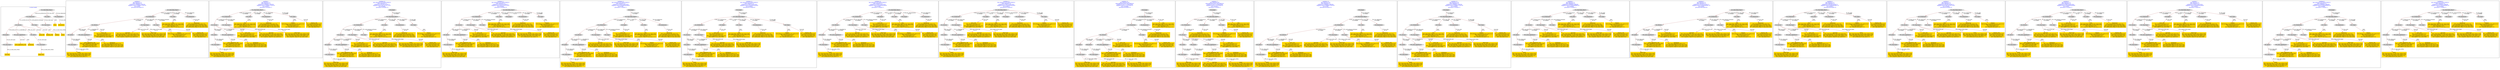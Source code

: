 digraph n0 {
fontcolor="blue"
remincross="true"
label="s01-cb.csv"
subgraph cluster_0 {
label="1-correct model"
n2[style="filled",color="white",fillcolor="lightgray",label="E12_Production1"];
n3[style="filled",color="white",fillcolor="lightgray",label="E21_Person1"];
n4[style="filled",color="white",fillcolor="lightgray",label="E55_Type1"];
n5[style="filled",color="white",fillcolor="lightgray",label="E52_Time-Span3"];
n6[style="filled",color="white",fillcolor="lightgray",label="E69_Death1"];
n7[style="filled",color="white",fillcolor="lightgray",label="E82_Actor_Appellation1"];
n8[style="filled",color="white",fillcolor="lightgray",label="E67_Birth1"];
n9[shape="plaintext",style="filled",fillcolor="gold",label="Actor_URI"];
n10[style="filled",color="white",fillcolor="lightgray",label="E22_Man-Made_Object1"];
n11[style="filled",color="white",fillcolor="lightgray",label="E35_Title1"];
n12[style="filled",color="white",fillcolor="lightgray",label="E54_Dimension1"];
n13[shape="plaintext",style="filled",fillcolor="gold",label="Title"];
n14[style="filled",color="white",fillcolor="lightgray",label="E52_Time-Span1"];
n15[shape="plaintext",style="filled",fillcolor="gold",label="Begin Date"];
n16[style="filled",color="white",fillcolor="lightgray",label="E52_Time-Span2"];
n17[shape="plaintext",style="filled",fillcolor="gold",label="End Date"];
n18[shape="plaintext",style="filled",fillcolor="gold",label="Dated"];
n19[shape="plaintext",style="filled",fillcolor="gold",label="Dimensions"];
n20[shape="plaintext",style="filled",fillcolor="gold",label="Medium_URI"];
n21[shape="plaintext",style="filled",fillcolor="gold",label="Medium"];
n22[shape="plaintext",style="filled",fillcolor="gold",label="Artist_Appellation_URI"];
n23[shape="plaintext",style="filled",fillcolor="gold",label="Attribution"];
}
subgraph cluster_1 {
label="candidate 0\nlink coherence:1.0\nnode coherence:1.0\nconfidence:0.4399060272880385\nmapping score:0.5299686757626795\ncost:18.9991\n-precision:0.84-recall:0.76"
n25[style="filled",color="white",fillcolor="lightgray",label="E12_Production1"];
n26[style="filled",color="white",fillcolor="lightgray",label="E21_Person1"];
n27[style="filled",color="white",fillcolor="lightgray",label="E52_Time-Span2"];
n28[style="filled",color="white",fillcolor="lightgray",label="E55_Type1"];
n29[style="filled",color="white",fillcolor="lightgray",label="E67_Birth1"];
n30[style="filled",color="white",fillcolor="lightgray",label="E82_Actor_Appellation1"];
n31[style="filled",color="white",fillcolor="lightgray",label="E22_Man-Made_Object1"];
n32[style="filled",color="white",fillcolor="lightgray",label="E35_Title1"];
n33[style="filled",color="white",fillcolor="lightgray",label="E54_Dimension1"];
n34[style="filled",color="white",fillcolor="lightgray",label="E52_Time-Span1"];
n35[shape="plaintext",style="filled",fillcolor="gold",label="Medium\n[E29_Design_or_Procedure,P3_has_note,0.312]\n[E57_Material,label,0.271]\n[E55_Type,label,0.245]\n[E57_Material,classLink,0.172]"];
n36[shape="plaintext",style="filled",fillcolor="gold",label="End Date\n[E52_Time-Span,P82b_end_of_the_end,0.451]\n[E52_Time-Span,P82_at_some_time_within,0.382]\n[E52_Time-Span,P82a_begin_of_the_begin,0.111]\n[E33_Linguistic_Object,P3_has_note,0.057]"];
n37[shape="plaintext",style="filled",fillcolor="gold",label="Dated\n[E52_Time-Span,P82_at_some_time_within,0.462]\n[E52_Time-Span,P82a_begin_of_the_begin,0.194]\n[E52_Time-Span,P82b_end_of_the_end,0.174]\n[E12_Production,P3_has_note,0.17]"];
n38[shape="plaintext",style="filled",fillcolor="gold",label="Artist_Appellation_URI\n[E82_Actor_Appellation,classLink,0.861]\n[E21_Person,classLink,0.069]\n[E39_Actor,classLink,0.053]\n[E30_Right,P3_has_note,0.017]"];
n39[shape="plaintext",style="filled",fillcolor="gold",label="Attribution\n[E82_Actor_Appellation,label,0.372]\n[E22_Man-Made_Object,P3_has_note,0.258]\n[E73_Information_Object,P3_has_note,0.206]\n[E33_Linguistic_Object,P3_has_note,0.164]"];
n40[shape="plaintext",style="filled",fillcolor="gold",label="Dimensions\n[E54_Dimension,P3_has_note,0.74]\n[E22_Man-Made_Object,classLink,0.098]\n[E22_Man-Made_Object,P3_has_note,0.097]\n[E73_Information_Object,P3_has_note,0.065]"];
n41[shape="plaintext",style="filled",fillcolor="gold",label="Medium_URI\n[E57_Material,classLink,0.401]\n[E55_Type,classLink,0.376]\n[E74_Group,classLink,0.192]\n[E55_Type,label,0.032]"];
n42[shape="plaintext",style="filled",fillcolor="gold",label="Title\n[E22_Man-Made_Object,P3_has_note,0.295]\n[E73_Information_Object,P3_has_note,0.252]\n[E35_Title,label,0.241]\n[E33_Linguistic_Object,P3_has_note,0.212]"];
n43[shape="plaintext",style="filled",fillcolor="gold",label="Actor_URI\n[E21_Person,classLink,0.377]\n[E39_Actor,classLink,0.276]\n[E82_Actor_Appellation,classLink,0.261]\n[E30_Right,P3_has_note,0.086]"];
n44[shape="plaintext",style="filled",fillcolor="gold",label="Begin Date\n[E52_Time-Span,P82_at_some_time_within,0.436]\n[E52_Time-Span,P82a_begin_of_the_begin,0.276]\n[E52_Time-Span,P82b_end_of_the_end,0.219]\n[E33_Linguistic_Object,P3_has_note,0.069]"];
}
subgraph cluster_2 {
label="candidate 1\nlink coherence:1.0\nnode coherence:1.0\nconfidence:0.4399060272880385\nmapping score:0.5299686757626795\ncost:18.99914\n-precision:0.79-recall:0.71"
n46[style="filled",color="white",fillcolor="lightgray",label="E12_Production1"];
n47[style="filled",color="white",fillcolor="lightgray",label="E21_Person1"];
n48[style="filled",color="white",fillcolor="lightgray",label="E52_Time-Span2"];
n49[style="filled",color="white",fillcolor="lightgray",label="E67_Birth1"];
n50[style="filled",color="white",fillcolor="lightgray",label="E82_Actor_Appellation1"];
n51[style="filled",color="white",fillcolor="lightgray",label="E22_Man-Made_Object1"];
n52[style="filled",color="white",fillcolor="lightgray",label="E35_Title1"];
n53[style="filled",color="white",fillcolor="lightgray",label="E54_Dimension1"];
n54[style="filled",color="white",fillcolor="lightgray",label="E55_Type2"];
n55[style="filled",color="white",fillcolor="lightgray",label="E52_Time-Span1"];
n56[shape="plaintext",style="filled",fillcolor="gold",label="End Date\n[E52_Time-Span,P82b_end_of_the_end,0.451]\n[E52_Time-Span,P82_at_some_time_within,0.382]\n[E52_Time-Span,P82a_begin_of_the_begin,0.111]\n[E33_Linguistic_Object,P3_has_note,0.057]"];
n57[shape="plaintext",style="filled",fillcolor="gold",label="Dated\n[E52_Time-Span,P82_at_some_time_within,0.462]\n[E52_Time-Span,P82a_begin_of_the_begin,0.194]\n[E52_Time-Span,P82b_end_of_the_end,0.174]\n[E12_Production,P3_has_note,0.17]"];
n58[shape="plaintext",style="filled",fillcolor="gold",label="Artist_Appellation_URI\n[E82_Actor_Appellation,classLink,0.861]\n[E21_Person,classLink,0.069]\n[E39_Actor,classLink,0.053]\n[E30_Right,P3_has_note,0.017]"];
n59[shape="plaintext",style="filled",fillcolor="gold",label="Attribution\n[E82_Actor_Appellation,label,0.372]\n[E22_Man-Made_Object,P3_has_note,0.258]\n[E73_Information_Object,P3_has_note,0.206]\n[E33_Linguistic_Object,P3_has_note,0.164]"];
n60[shape="plaintext",style="filled",fillcolor="gold",label="Medium\n[E29_Design_or_Procedure,P3_has_note,0.312]\n[E57_Material,label,0.271]\n[E55_Type,label,0.245]\n[E57_Material,classLink,0.172]"];
n61[shape="plaintext",style="filled",fillcolor="gold",label="Dimensions\n[E54_Dimension,P3_has_note,0.74]\n[E22_Man-Made_Object,classLink,0.098]\n[E22_Man-Made_Object,P3_has_note,0.097]\n[E73_Information_Object,P3_has_note,0.065]"];
n62[shape="plaintext",style="filled",fillcolor="gold",label="Medium_URI\n[E57_Material,classLink,0.401]\n[E55_Type,classLink,0.376]\n[E74_Group,classLink,0.192]\n[E55_Type,label,0.032]"];
n63[shape="plaintext",style="filled",fillcolor="gold",label="Title\n[E22_Man-Made_Object,P3_has_note,0.295]\n[E73_Information_Object,P3_has_note,0.252]\n[E35_Title,label,0.241]\n[E33_Linguistic_Object,P3_has_note,0.212]"];
n64[shape="plaintext",style="filled",fillcolor="gold",label="Actor_URI\n[E21_Person,classLink,0.377]\n[E39_Actor,classLink,0.276]\n[E82_Actor_Appellation,classLink,0.261]\n[E30_Right,P3_has_note,0.086]"];
n65[shape="plaintext",style="filled",fillcolor="gold",label="Begin Date\n[E52_Time-Span,P82_at_some_time_within,0.436]\n[E52_Time-Span,P82a_begin_of_the_begin,0.276]\n[E52_Time-Span,P82b_end_of_the_end,0.219]\n[E33_Linguistic_Object,P3_has_note,0.069]"];
}
subgraph cluster_3 {
label="candidate 10\nlink coherence:0.9523809523809523\nnode coherence:1.0\nconfidence:0.4291562191945171\nmapping score:0.5097187397315057\ncost:20.99896\n-precision:0.76-recall:0.76"
n67[style="filled",color="white",fillcolor="lightgray",label="E12_Production1"];
n68[style="filled",color="white",fillcolor="lightgray",label="E21_Person1"];
n69[style="filled",color="white",fillcolor="lightgray",label="E52_Time-Span2"];
n70[style="filled",color="white",fillcolor="lightgray",label="E55_Type1"];
n71[style="filled",color="white",fillcolor="lightgray",label="E67_Birth1"];
n72[style="filled",color="white",fillcolor="lightgray",label="E82_Actor_Appellation1"];
n73[style="filled",color="white",fillcolor="lightgray",label="E22_Man-Made_Object1"];
n74[style="filled",color="white",fillcolor="lightgray",label="E35_Title1"];
n75[style="filled",color="white",fillcolor="lightgray",label="E54_Dimension1"];
n76[style="filled",color="white",fillcolor="lightgray",label="E55_Type2"];
n77[style="filled",color="white",fillcolor="lightgray",label="E38_Image1"];
n78[style="filled",color="white",fillcolor="lightgray",label="E52_Time-Span1"];
n79[shape="plaintext",style="filled",fillcolor="gold",label="End Date\n[E52_Time-Span,P82b_end_of_the_end,0.451]\n[E52_Time-Span,P82_at_some_time_within,0.382]\n[E52_Time-Span,P82a_begin_of_the_begin,0.111]\n[E33_Linguistic_Object,P3_has_note,0.057]"];
n80[shape="plaintext",style="filled",fillcolor="gold",label="Begin Date\n[E52_Time-Span,P82_at_some_time_within,0.436]\n[E52_Time-Span,P82a_begin_of_the_begin,0.276]\n[E52_Time-Span,P82b_end_of_the_end,0.219]\n[E33_Linguistic_Object,P3_has_note,0.069]"];
n81[shape="plaintext",style="filled",fillcolor="gold",label="Artist_Appellation_URI\n[E82_Actor_Appellation,classLink,0.861]\n[E21_Person,classLink,0.069]\n[E39_Actor,classLink,0.053]\n[E30_Right,P3_has_note,0.017]"];
n82[shape="plaintext",style="filled",fillcolor="gold",label="Attribution\n[E82_Actor_Appellation,label,0.372]\n[E22_Man-Made_Object,P3_has_note,0.258]\n[E73_Information_Object,P3_has_note,0.206]\n[E33_Linguistic_Object,P3_has_note,0.164]"];
n83[shape="plaintext",style="filled",fillcolor="gold",label="Medium\n[E29_Design_or_Procedure,P3_has_note,0.312]\n[E57_Material,label,0.271]\n[E55_Type,label,0.245]\n[E57_Material,classLink,0.172]"];
n84[shape="plaintext",style="filled",fillcolor="gold",label="Dimensions\n[E54_Dimension,P3_has_note,0.74]\n[E22_Man-Made_Object,classLink,0.098]\n[E22_Man-Made_Object,P3_has_note,0.097]\n[E73_Information_Object,P3_has_note,0.065]"];
n85[shape="plaintext",style="filled",fillcolor="gold",label="Medium_URI\n[E57_Material,classLink,0.401]\n[E55_Type,classLink,0.376]\n[E74_Group,classLink,0.192]\n[E55_Type,label,0.032]"];
n86[shape="plaintext",style="filled",fillcolor="gold",label="Title\n[E22_Man-Made_Object,P3_has_note,0.295]\n[E73_Information_Object,P3_has_note,0.252]\n[E35_Title,label,0.241]\n[E33_Linguistic_Object,P3_has_note,0.212]"];
n87[shape="plaintext",style="filled",fillcolor="gold",label="Actor_URI\n[E21_Person,classLink,0.377]\n[E39_Actor,classLink,0.276]\n[E82_Actor_Appellation,classLink,0.261]\n[E30_Right,P3_has_note,0.086]"];
n88[shape="plaintext",style="filled",fillcolor="gold",label="Dated\n[E52_Time-Span,P82_at_some_time_within,0.462]\n[E52_Time-Span,P82a_begin_of_the_begin,0.194]\n[E52_Time-Span,P82b_end_of_the_end,0.174]\n[E12_Production,P3_has_note,0.17]"];
}
subgraph cluster_4 {
label="candidate 11\nlink coherence:0.9523809523809523\nnode coherence:1.0\nconfidence:0.4291562191945171\nmapping score:0.5097187397315057\ncost:20.99906\n-precision:0.76-recall:0.76"
n90[style="filled",color="white",fillcolor="lightgray",label="E12_Production1"];
n91[style="filled",color="white",fillcolor="lightgray",label="E21_Person1"];
n92[style="filled",color="white",fillcolor="lightgray",label="E52_Time-Span2"];
n93[style="filled",color="white",fillcolor="lightgray",label="E55_Type1"];
n94[style="filled",color="white",fillcolor="lightgray",label="E67_Birth1"];
n95[style="filled",color="white",fillcolor="lightgray",label="E82_Actor_Appellation1"];
n96[style="filled",color="white",fillcolor="lightgray",label="E22_Man-Made_Object1"];
n97[style="filled",color="white",fillcolor="lightgray",label="E35_Title1"];
n98[style="filled",color="white",fillcolor="lightgray",label="E38_Image1"];
n99[style="filled",color="white",fillcolor="lightgray",label="E54_Dimension1"];
n100[style="filled",color="white",fillcolor="lightgray",label="E55_Type2"];
n101[style="filled",color="white",fillcolor="lightgray",label="E52_Time-Span1"];
n102[shape="plaintext",style="filled",fillcolor="gold",label="End Date\n[E52_Time-Span,P82b_end_of_the_end,0.451]\n[E52_Time-Span,P82_at_some_time_within,0.382]\n[E52_Time-Span,P82a_begin_of_the_begin,0.111]\n[E33_Linguistic_Object,P3_has_note,0.057]"];
n103[shape="plaintext",style="filled",fillcolor="gold",label="Begin Date\n[E52_Time-Span,P82_at_some_time_within,0.436]\n[E52_Time-Span,P82a_begin_of_the_begin,0.276]\n[E52_Time-Span,P82b_end_of_the_end,0.219]\n[E33_Linguistic_Object,P3_has_note,0.069]"];
n104[shape="plaintext",style="filled",fillcolor="gold",label="Artist_Appellation_URI\n[E82_Actor_Appellation,classLink,0.861]\n[E21_Person,classLink,0.069]\n[E39_Actor,classLink,0.053]\n[E30_Right,P3_has_note,0.017]"];
n105[shape="plaintext",style="filled",fillcolor="gold",label="Attribution\n[E82_Actor_Appellation,label,0.372]\n[E22_Man-Made_Object,P3_has_note,0.258]\n[E73_Information_Object,P3_has_note,0.206]\n[E33_Linguistic_Object,P3_has_note,0.164]"];
n106[shape="plaintext",style="filled",fillcolor="gold",label="Medium\n[E29_Design_or_Procedure,P3_has_note,0.312]\n[E57_Material,label,0.271]\n[E55_Type,label,0.245]\n[E57_Material,classLink,0.172]"];
n107[shape="plaintext",style="filled",fillcolor="gold",label="Dimensions\n[E54_Dimension,P3_has_note,0.74]\n[E22_Man-Made_Object,classLink,0.098]\n[E22_Man-Made_Object,P3_has_note,0.097]\n[E73_Information_Object,P3_has_note,0.065]"];
n108[shape="plaintext",style="filled",fillcolor="gold",label="Medium_URI\n[E57_Material,classLink,0.401]\n[E55_Type,classLink,0.376]\n[E74_Group,classLink,0.192]\n[E55_Type,label,0.032]"];
n109[shape="plaintext",style="filled",fillcolor="gold",label="Title\n[E22_Man-Made_Object,P3_has_note,0.295]\n[E73_Information_Object,P3_has_note,0.252]\n[E35_Title,label,0.241]\n[E33_Linguistic_Object,P3_has_note,0.212]"];
n110[shape="plaintext",style="filled",fillcolor="gold",label="Actor_URI\n[E21_Person,classLink,0.377]\n[E39_Actor,classLink,0.276]\n[E82_Actor_Appellation,classLink,0.261]\n[E30_Right,P3_has_note,0.086]"];
n111[shape="plaintext",style="filled",fillcolor="gold",label="Dated\n[E52_Time-Span,P82_at_some_time_within,0.462]\n[E52_Time-Span,P82a_begin_of_the_begin,0.194]\n[E52_Time-Span,P82b_end_of_the_end,0.174]\n[E12_Production,P3_has_note,0.17]"];
}
subgraph cluster_5 {
label="candidate 12\nlink coherence:0.9523809523809523\nnode coherence:1.0\nconfidence:0.4108514109315916\nmapping score:0.5202838036438638\ncost:20.999\n-precision:0.71-recall:0.71"
n113[style="filled",color="white",fillcolor="lightgray",label="E12_Production1"];
n114[style="filled",color="white",fillcolor="lightgray",label="E21_Person1"];
n115[style="filled",color="white",fillcolor="lightgray",label="E52_Time-Span2"];
n116[style="filled",color="white",fillcolor="lightgray",label="E55_Type1"];
n117[style="filled",color="white",fillcolor="lightgray",label="E67_Birth1"];
n118[style="filled",color="white",fillcolor="lightgray",label="E82_Actor_Appellation1"];
n119[style="filled",color="white",fillcolor="lightgray",label="E22_Man-Made_Object1"];
n120[style="filled",color="white",fillcolor="lightgray",label="E30_Right1"];
n121[style="filled",color="white",fillcolor="lightgray",label="E35_Title1"];
n122[style="filled",color="white",fillcolor="lightgray",label="E54_Dimension1"];
n123[style="filled",color="white",fillcolor="lightgray",label="E38_Image1"];
n124[style="filled",color="white",fillcolor="lightgray",label="E52_Time-Span1"];
n125[shape="plaintext",style="filled",fillcolor="gold",label="Medium\n[E29_Design_or_Procedure,P3_has_note,0.312]\n[E57_Material,label,0.271]\n[E55_Type,label,0.245]\n[E57_Material,classLink,0.172]"];
n126[shape="plaintext",style="filled",fillcolor="gold",label="End Date\n[E52_Time-Span,P82b_end_of_the_end,0.451]\n[E52_Time-Span,P82_at_some_time_within,0.382]\n[E52_Time-Span,P82a_begin_of_the_begin,0.111]\n[E33_Linguistic_Object,P3_has_note,0.057]"];
n127[shape="plaintext",style="filled",fillcolor="gold",label="Dated\n[E52_Time-Span,P82_at_some_time_within,0.462]\n[E52_Time-Span,P82a_begin_of_the_begin,0.194]\n[E52_Time-Span,P82b_end_of_the_end,0.174]\n[E12_Production,P3_has_note,0.17]"];
n128[shape="plaintext",style="filled",fillcolor="gold",label="Artist_Appellation_URI\n[E82_Actor_Appellation,classLink,0.861]\n[E21_Person,classLink,0.069]\n[E39_Actor,classLink,0.053]\n[E30_Right,P3_has_note,0.017]"];
n129[shape="plaintext",style="filled",fillcolor="gold",label="Attribution\n[E82_Actor_Appellation,label,0.372]\n[E22_Man-Made_Object,P3_has_note,0.258]\n[E73_Information_Object,P3_has_note,0.206]\n[E33_Linguistic_Object,P3_has_note,0.164]"];
n130[shape="plaintext",style="filled",fillcolor="gold",label="Dimensions\n[E54_Dimension,P3_has_note,0.74]\n[E22_Man-Made_Object,classLink,0.098]\n[E22_Man-Made_Object,P3_has_note,0.097]\n[E73_Information_Object,P3_has_note,0.065]"];
n131[shape="plaintext",style="filled",fillcolor="gold",label="Medium_URI\n[E57_Material,classLink,0.401]\n[E55_Type,classLink,0.376]\n[E74_Group,classLink,0.192]\n[E55_Type,label,0.032]"];
n132[shape="plaintext",style="filled",fillcolor="gold",label="Actor_URI\n[E21_Person,classLink,0.377]\n[E39_Actor,classLink,0.276]\n[E82_Actor_Appellation,classLink,0.261]\n[E30_Right,P3_has_note,0.086]"];
n133[shape="plaintext",style="filled",fillcolor="gold",label="Title\n[E22_Man-Made_Object,P3_has_note,0.295]\n[E73_Information_Object,P3_has_note,0.252]\n[E35_Title,label,0.241]\n[E33_Linguistic_Object,P3_has_note,0.212]"];
n134[shape="plaintext",style="filled",fillcolor="gold",label="Begin Date\n[E52_Time-Span,P82_at_some_time_within,0.436]\n[E52_Time-Span,P82a_begin_of_the_begin,0.276]\n[E52_Time-Span,P82b_end_of_the_end,0.219]\n[E33_Linguistic_Object,P3_has_note,0.069]"];
}
subgraph cluster_6 {
label="candidate 13\nlink coherence:0.9523809523809523\nnode coherence:1.0\nconfidence:0.4108514109315916\nmapping score:0.5202838036438638\ncost:20.99904\n-precision:0.67-recall:0.67"
n136[style="filled",color="white",fillcolor="lightgray",label="E12_Production1"];
n137[style="filled",color="white",fillcolor="lightgray",label="E21_Person1"];
n138[style="filled",color="white",fillcolor="lightgray",label="E52_Time-Span2"];
n139[style="filled",color="white",fillcolor="lightgray",label="E67_Birth1"];
n140[style="filled",color="white",fillcolor="lightgray",label="E82_Actor_Appellation1"];
n141[style="filled",color="white",fillcolor="lightgray",label="E22_Man-Made_Object1"];
n142[style="filled",color="white",fillcolor="lightgray",label="E30_Right1"];
n143[style="filled",color="white",fillcolor="lightgray",label="E35_Title1"];
n144[style="filled",color="white",fillcolor="lightgray",label="E54_Dimension1"];
n145[style="filled",color="white",fillcolor="lightgray",label="E55_Type2"];
n146[style="filled",color="white",fillcolor="lightgray",label="E38_Image1"];
n147[style="filled",color="white",fillcolor="lightgray",label="E52_Time-Span1"];
n148[shape="plaintext",style="filled",fillcolor="gold",label="End Date\n[E52_Time-Span,P82b_end_of_the_end,0.451]\n[E52_Time-Span,P82_at_some_time_within,0.382]\n[E52_Time-Span,P82a_begin_of_the_begin,0.111]\n[E33_Linguistic_Object,P3_has_note,0.057]"];
n149[shape="plaintext",style="filled",fillcolor="gold",label="Dated\n[E52_Time-Span,P82_at_some_time_within,0.462]\n[E52_Time-Span,P82a_begin_of_the_begin,0.194]\n[E52_Time-Span,P82b_end_of_the_end,0.174]\n[E12_Production,P3_has_note,0.17]"];
n150[shape="plaintext",style="filled",fillcolor="gold",label="Artist_Appellation_URI\n[E82_Actor_Appellation,classLink,0.861]\n[E21_Person,classLink,0.069]\n[E39_Actor,classLink,0.053]\n[E30_Right,P3_has_note,0.017]"];
n151[shape="plaintext",style="filled",fillcolor="gold",label="Attribution\n[E82_Actor_Appellation,label,0.372]\n[E22_Man-Made_Object,P3_has_note,0.258]\n[E73_Information_Object,P3_has_note,0.206]\n[E33_Linguistic_Object,P3_has_note,0.164]"];
n152[shape="plaintext",style="filled",fillcolor="gold",label="Medium\n[E29_Design_or_Procedure,P3_has_note,0.312]\n[E57_Material,label,0.271]\n[E55_Type,label,0.245]\n[E57_Material,classLink,0.172]"];
n153[shape="plaintext",style="filled",fillcolor="gold",label="Dimensions\n[E54_Dimension,P3_has_note,0.74]\n[E22_Man-Made_Object,classLink,0.098]\n[E22_Man-Made_Object,P3_has_note,0.097]\n[E73_Information_Object,P3_has_note,0.065]"];
n154[shape="plaintext",style="filled",fillcolor="gold",label="Actor_URI\n[E21_Person,classLink,0.377]\n[E39_Actor,classLink,0.276]\n[E82_Actor_Appellation,classLink,0.261]\n[E30_Right,P3_has_note,0.086]"];
n155[shape="plaintext",style="filled",fillcolor="gold",label="Medium_URI\n[E57_Material,classLink,0.401]\n[E55_Type,classLink,0.376]\n[E74_Group,classLink,0.192]\n[E55_Type,label,0.032]"];
n156[shape="plaintext",style="filled",fillcolor="gold",label="Title\n[E22_Man-Made_Object,P3_has_note,0.295]\n[E73_Information_Object,P3_has_note,0.252]\n[E35_Title,label,0.241]\n[E33_Linguistic_Object,P3_has_note,0.212]"];
n157[shape="plaintext",style="filled",fillcolor="gold",label="Begin Date\n[E52_Time-Span,P82_at_some_time_within,0.436]\n[E52_Time-Span,P82a_begin_of_the_begin,0.276]\n[E52_Time-Span,P82b_end_of_the_end,0.219]\n[E33_Linguistic_Object,P3_has_note,0.069]"];
}
subgraph cluster_7 {
label="candidate 14\nlink coherence:0.9523809523809523\nnode coherence:1.0\nconfidence:0.4108514109315916\nmapping score:0.5202838036438638\ncost:20.9991\n-precision:0.71-recall:0.71"
n159[style="filled",color="white",fillcolor="lightgray",label="E12_Production1"];
n160[style="filled",color="white",fillcolor="lightgray",label="E21_Person1"];
n161[style="filled",color="white",fillcolor="lightgray",label="E52_Time-Span2"];
n162[style="filled",color="white",fillcolor="lightgray",label="E55_Type1"];
n163[style="filled",color="white",fillcolor="lightgray",label="E67_Birth1"];
n164[style="filled",color="white",fillcolor="lightgray",label="E82_Actor_Appellation1"];
n165[style="filled",color="white",fillcolor="lightgray",label="E22_Man-Made_Object1"];
n166[style="filled",color="white",fillcolor="lightgray",label="E30_Right1"];
n167[style="filled",color="white",fillcolor="lightgray",label="E35_Title1"];
n168[style="filled",color="white",fillcolor="lightgray",label="E38_Image1"];
n169[style="filled",color="white",fillcolor="lightgray",label="E54_Dimension1"];
n170[style="filled",color="white",fillcolor="lightgray",label="E52_Time-Span1"];
n171[shape="plaintext",style="filled",fillcolor="gold",label="Medium\n[E29_Design_or_Procedure,P3_has_note,0.312]\n[E57_Material,label,0.271]\n[E55_Type,label,0.245]\n[E57_Material,classLink,0.172]"];
n172[shape="plaintext",style="filled",fillcolor="gold",label="End Date\n[E52_Time-Span,P82b_end_of_the_end,0.451]\n[E52_Time-Span,P82_at_some_time_within,0.382]\n[E52_Time-Span,P82a_begin_of_the_begin,0.111]\n[E33_Linguistic_Object,P3_has_note,0.057]"];
n173[shape="plaintext",style="filled",fillcolor="gold",label="Dated\n[E52_Time-Span,P82_at_some_time_within,0.462]\n[E52_Time-Span,P82a_begin_of_the_begin,0.194]\n[E52_Time-Span,P82b_end_of_the_end,0.174]\n[E12_Production,P3_has_note,0.17]"];
n174[shape="plaintext",style="filled",fillcolor="gold",label="Artist_Appellation_URI\n[E82_Actor_Appellation,classLink,0.861]\n[E21_Person,classLink,0.069]\n[E39_Actor,classLink,0.053]\n[E30_Right,P3_has_note,0.017]"];
n175[shape="plaintext",style="filled",fillcolor="gold",label="Attribution\n[E82_Actor_Appellation,label,0.372]\n[E22_Man-Made_Object,P3_has_note,0.258]\n[E73_Information_Object,P3_has_note,0.206]\n[E33_Linguistic_Object,P3_has_note,0.164]"];
n176[shape="plaintext",style="filled",fillcolor="gold",label="Dimensions\n[E54_Dimension,P3_has_note,0.74]\n[E22_Man-Made_Object,classLink,0.098]\n[E22_Man-Made_Object,P3_has_note,0.097]\n[E73_Information_Object,P3_has_note,0.065]"];
n177[shape="plaintext",style="filled",fillcolor="gold",label="Medium_URI\n[E57_Material,classLink,0.401]\n[E55_Type,classLink,0.376]\n[E74_Group,classLink,0.192]\n[E55_Type,label,0.032]"];
n178[shape="plaintext",style="filled",fillcolor="gold",label="Actor_URI\n[E21_Person,classLink,0.377]\n[E39_Actor,classLink,0.276]\n[E82_Actor_Appellation,classLink,0.261]\n[E30_Right,P3_has_note,0.086]"];
n179[shape="plaintext",style="filled",fillcolor="gold",label="Title\n[E22_Man-Made_Object,P3_has_note,0.295]\n[E73_Information_Object,P3_has_note,0.252]\n[E35_Title,label,0.241]\n[E33_Linguistic_Object,P3_has_note,0.212]"];
n180[shape="plaintext",style="filled",fillcolor="gold",label="Begin Date\n[E52_Time-Span,P82_at_some_time_within,0.436]\n[E52_Time-Span,P82a_begin_of_the_begin,0.276]\n[E52_Time-Span,P82b_end_of_the_end,0.219]\n[E33_Linguistic_Object,P3_has_note,0.069]"];
}
subgraph cluster_8 {
label="candidate 15\nlink coherence:0.9523809523809523\nnode coherence:1.0\nconfidence:0.4108514109315916\nmapping score:0.5202838036438638\ncost:20.99914\n-precision:0.67-recall:0.67"
n182[style="filled",color="white",fillcolor="lightgray",label="E12_Production1"];
n183[style="filled",color="white",fillcolor="lightgray",label="E21_Person1"];
n184[style="filled",color="white",fillcolor="lightgray",label="E52_Time-Span2"];
n185[style="filled",color="white",fillcolor="lightgray",label="E67_Birth1"];
n186[style="filled",color="white",fillcolor="lightgray",label="E82_Actor_Appellation1"];
n187[style="filled",color="white",fillcolor="lightgray",label="E22_Man-Made_Object1"];
n188[style="filled",color="white",fillcolor="lightgray",label="E30_Right1"];
n189[style="filled",color="white",fillcolor="lightgray",label="E35_Title1"];
n190[style="filled",color="white",fillcolor="lightgray",label="E38_Image1"];
n191[style="filled",color="white",fillcolor="lightgray",label="E54_Dimension1"];
n192[style="filled",color="white",fillcolor="lightgray",label="E55_Type2"];
n193[style="filled",color="white",fillcolor="lightgray",label="E52_Time-Span1"];
n194[shape="plaintext",style="filled",fillcolor="gold",label="End Date\n[E52_Time-Span,P82b_end_of_the_end,0.451]\n[E52_Time-Span,P82_at_some_time_within,0.382]\n[E52_Time-Span,P82a_begin_of_the_begin,0.111]\n[E33_Linguistic_Object,P3_has_note,0.057]"];
n195[shape="plaintext",style="filled",fillcolor="gold",label="Dated\n[E52_Time-Span,P82_at_some_time_within,0.462]\n[E52_Time-Span,P82a_begin_of_the_begin,0.194]\n[E52_Time-Span,P82b_end_of_the_end,0.174]\n[E12_Production,P3_has_note,0.17]"];
n196[shape="plaintext",style="filled",fillcolor="gold",label="Artist_Appellation_URI\n[E82_Actor_Appellation,classLink,0.861]\n[E21_Person,classLink,0.069]\n[E39_Actor,classLink,0.053]\n[E30_Right,P3_has_note,0.017]"];
n197[shape="plaintext",style="filled",fillcolor="gold",label="Attribution\n[E82_Actor_Appellation,label,0.372]\n[E22_Man-Made_Object,P3_has_note,0.258]\n[E73_Information_Object,P3_has_note,0.206]\n[E33_Linguistic_Object,P3_has_note,0.164]"];
n198[shape="plaintext",style="filled",fillcolor="gold",label="Medium\n[E29_Design_or_Procedure,P3_has_note,0.312]\n[E57_Material,label,0.271]\n[E55_Type,label,0.245]\n[E57_Material,classLink,0.172]"];
n199[shape="plaintext",style="filled",fillcolor="gold",label="Dimensions\n[E54_Dimension,P3_has_note,0.74]\n[E22_Man-Made_Object,classLink,0.098]\n[E22_Man-Made_Object,P3_has_note,0.097]\n[E73_Information_Object,P3_has_note,0.065]"];
n200[shape="plaintext",style="filled",fillcolor="gold",label="Actor_URI\n[E21_Person,classLink,0.377]\n[E39_Actor,classLink,0.276]\n[E82_Actor_Appellation,classLink,0.261]\n[E30_Right,P3_has_note,0.086]"];
n201[shape="plaintext",style="filled",fillcolor="gold",label="Medium_URI\n[E57_Material,classLink,0.401]\n[E55_Type,classLink,0.376]\n[E74_Group,classLink,0.192]\n[E55_Type,label,0.032]"];
n202[shape="plaintext",style="filled",fillcolor="gold",label="Title\n[E22_Man-Made_Object,P3_has_note,0.295]\n[E73_Information_Object,P3_has_note,0.252]\n[E35_Title,label,0.241]\n[E33_Linguistic_Object,P3_has_note,0.212]"];
n203[shape="plaintext",style="filled",fillcolor="gold",label="Begin Date\n[E52_Time-Span,P82_at_some_time_within,0.436]\n[E52_Time-Span,P82a_begin_of_the_begin,0.276]\n[E52_Time-Span,P82b_end_of_the_end,0.219]\n[E33_Linguistic_Object,P3_has_note,0.069]"];
}
subgraph cluster_9 {
label="candidate 16\nlink coherence:0.95\nnode coherence:0.9411764705882353\nconfidence:0.46141752089304494\nmapping score:0.51753133049376\ncost:118.99908\n-precision:0.8-recall:0.76"
n205[style="filled",color="white",fillcolor="lightgray",label="E12_Production1"];
n206[style="filled",color="white",fillcolor="lightgray",label="E21_Person1"];
n207[style="filled",color="white",fillcolor="lightgray",label="E55_Type1"];
n208[style="filled",color="white",fillcolor="lightgray",label="E67_Birth1"];
n209[style="filled",color="white",fillcolor="lightgray",label="E69_Death1"];
n210[style="filled",color="white",fillcolor="lightgray",label="E82_Actor_Appellation1"];
n211[style="filled",color="white",fillcolor="lightgray",label="E22_Man-Made_Object1"];
n212[style="filled",color="white",fillcolor="lightgray",label="E54_Dimension1"];
n213[style="filled",color="white",fillcolor="lightgray",label="E38_Image1"];
n214[style="filled",color="white",fillcolor="lightgray",label="E52_Time-Span1"];
n215[style="filled",color="white",fillcolor="lightgray",label="E52_Time-Span3"];
n216[shape="plaintext",style="filled",fillcolor="gold",label="Medium\n[E29_Design_or_Procedure,P3_has_note,0.312]\n[E57_Material,label,0.271]\n[E55_Type,label,0.245]\n[E57_Material,classLink,0.172]"];
n217[shape="plaintext",style="filled",fillcolor="gold",label="Begin Date\n[E52_Time-Span,P82_at_some_time_within,0.436]\n[E52_Time-Span,P82a_begin_of_the_begin,0.276]\n[E52_Time-Span,P82b_end_of_the_end,0.219]\n[E33_Linguistic_Object,P3_has_note,0.069]"];
n218[shape="plaintext",style="filled",fillcolor="gold",label="Artist_Appellation_URI\n[E82_Actor_Appellation,classLink,0.861]\n[E21_Person,classLink,0.069]\n[E39_Actor,classLink,0.053]\n[E30_Right,P3_has_note,0.017]"];
n219[shape="plaintext",style="filled",fillcolor="gold",label="Attribution\n[E82_Actor_Appellation,label,0.372]\n[E22_Man-Made_Object,P3_has_note,0.258]\n[E73_Information_Object,P3_has_note,0.206]\n[E33_Linguistic_Object,P3_has_note,0.164]"];
n220[shape="plaintext",style="filled",fillcolor="gold",label="Dimensions\n[E54_Dimension,P3_has_note,0.74]\n[E22_Man-Made_Object,classLink,0.098]\n[E22_Man-Made_Object,P3_has_note,0.097]\n[E73_Information_Object,P3_has_note,0.065]"];
n221[shape="plaintext",style="filled",fillcolor="gold",label="Medium_URI\n[E57_Material,classLink,0.401]\n[E55_Type,classLink,0.376]\n[E74_Group,classLink,0.192]\n[E55_Type,label,0.032]"];
n222[shape="plaintext",style="filled",fillcolor="gold",label="Dated\n[E52_Time-Span,P82_at_some_time_within,0.462]\n[E52_Time-Span,P82a_begin_of_the_begin,0.194]\n[E52_Time-Span,P82b_end_of_the_end,0.174]\n[E12_Production,P3_has_note,0.17]"];
n223[shape="plaintext",style="filled",fillcolor="gold",label="Title\n[E22_Man-Made_Object,P3_has_note,0.295]\n[E73_Information_Object,P3_has_note,0.252]\n[E35_Title,label,0.241]\n[E33_Linguistic_Object,P3_has_note,0.212]"];
n224[shape="plaintext",style="filled",fillcolor="gold",label="Actor_URI\n[E21_Person,classLink,0.377]\n[E39_Actor,classLink,0.276]\n[E82_Actor_Appellation,classLink,0.261]\n[E30_Right,P3_has_note,0.086]"];
n225[shape="plaintext",style="filled",fillcolor="gold",label="End Date\n[E52_Time-Span,P82b_end_of_the_end,0.451]\n[E52_Time-Span,P82_at_some_time_within,0.382]\n[E52_Time-Span,P82a_begin_of_the_begin,0.111]\n[E33_Linguistic_Object,P3_has_note,0.057]"];
}
subgraph cluster_10 {
label="candidate 17\nlink coherence:0.95\nnode coherence:0.9411764705882353\nconfidence:0.46141752089304494\nmapping score:0.51753133049376\ncost:118.99912\n-precision:0.75-recall:0.71"
n227[style="filled",color="white",fillcolor="lightgray",label="E12_Production1"];
n228[style="filled",color="white",fillcolor="lightgray",label="E21_Person1"];
n229[style="filled",color="white",fillcolor="lightgray",label="E67_Birth1"];
n230[style="filled",color="white",fillcolor="lightgray",label="E69_Death1"];
n231[style="filled",color="white",fillcolor="lightgray",label="E82_Actor_Appellation1"];
n232[style="filled",color="white",fillcolor="lightgray",label="E22_Man-Made_Object1"];
n233[style="filled",color="white",fillcolor="lightgray",label="E54_Dimension1"];
n234[style="filled",color="white",fillcolor="lightgray",label="E55_Type2"];
n235[style="filled",color="white",fillcolor="lightgray",label="E38_Image1"];
n236[style="filled",color="white",fillcolor="lightgray",label="E52_Time-Span1"];
n237[style="filled",color="white",fillcolor="lightgray",label="E52_Time-Span3"];
n238[shape="plaintext",style="filled",fillcolor="gold",label="Begin Date\n[E52_Time-Span,P82_at_some_time_within,0.436]\n[E52_Time-Span,P82a_begin_of_the_begin,0.276]\n[E52_Time-Span,P82b_end_of_the_end,0.219]\n[E33_Linguistic_Object,P3_has_note,0.069]"];
n239[shape="plaintext",style="filled",fillcolor="gold",label="Artist_Appellation_URI\n[E82_Actor_Appellation,classLink,0.861]\n[E21_Person,classLink,0.069]\n[E39_Actor,classLink,0.053]\n[E30_Right,P3_has_note,0.017]"];
n240[shape="plaintext",style="filled",fillcolor="gold",label="Attribution\n[E82_Actor_Appellation,label,0.372]\n[E22_Man-Made_Object,P3_has_note,0.258]\n[E73_Information_Object,P3_has_note,0.206]\n[E33_Linguistic_Object,P3_has_note,0.164]"];
n241[shape="plaintext",style="filled",fillcolor="gold",label="Medium\n[E29_Design_or_Procedure,P3_has_note,0.312]\n[E57_Material,label,0.271]\n[E55_Type,label,0.245]\n[E57_Material,classLink,0.172]"];
n242[shape="plaintext",style="filled",fillcolor="gold",label="Dimensions\n[E54_Dimension,P3_has_note,0.74]\n[E22_Man-Made_Object,classLink,0.098]\n[E22_Man-Made_Object,P3_has_note,0.097]\n[E73_Information_Object,P3_has_note,0.065]"];
n243[shape="plaintext",style="filled",fillcolor="gold",label="Dated\n[E52_Time-Span,P82_at_some_time_within,0.462]\n[E52_Time-Span,P82a_begin_of_the_begin,0.194]\n[E52_Time-Span,P82b_end_of_the_end,0.174]\n[E12_Production,P3_has_note,0.17]"];
n244[shape="plaintext",style="filled",fillcolor="gold",label="Medium_URI\n[E57_Material,classLink,0.401]\n[E55_Type,classLink,0.376]\n[E74_Group,classLink,0.192]\n[E55_Type,label,0.032]"];
n245[shape="plaintext",style="filled",fillcolor="gold",label="Title\n[E22_Man-Made_Object,P3_has_note,0.295]\n[E73_Information_Object,P3_has_note,0.252]\n[E35_Title,label,0.241]\n[E33_Linguistic_Object,P3_has_note,0.212]"];
n246[shape="plaintext",style="filled",fillcolor="gold",label="Actor_URI\n[E21_Person,classLink,0.377]\n[E39_Actor,classLink,0.276]\n[E82_Actor_Appellation,classLink,0.261]\n[E30_Right,P3_has_note,0.086]"];
n247[shape="plaintext",style="filled",fillcolor="gold",label="End Date\n[E52_Time-Span,P82b_end_of_the_end,0.451]\n[E52_Time-Span,P82_at_some_time_within,0.382]\n[E52_Time-Span,P82a_begin_of_the_begin,0.111]\n[E33_Linguistic_Object,P3_has_note,0.057]"];
}
subgraph cluster_11 {
label="candidate 18\nlink coherence:0.95\nnode coherence:1.0\nconfidence:0.4399060272880385\nmapping score:0.5299686757626795\ncost:19.999\n-precision:0.8-recall:0.76"
n249[style="filled",color="white",fillcolor="lightgray",label="E12_Production1"];
n250[style="filled",color="white",fillcolor="lightgray",label="E21_Person1"];
n251[style="filled",color="white",fillcolor="lightgray",label="E52_Time-Span2"];
n252[style="filled",color="white",fillcolor="lightgray",label="E55_Type1"];
n253[style="filled",color="white",fillcolor="lightgray",label="E67_Birth1"];
n254[style="filled",color="white",fillcolor="lightgray",label="E82_Actor_Appellation1"];
n255[style="filled",color="white",fillcolor="lightgray",label="E22_Man-Made_Object1"];
n256[style="filled",color="white",fillcolor="lightgray",label="E35_Title1"];
n257[style="filled",color="white",fillcolor="lightgray",label="E54_Dimension1"];
n258[style="filled",color="white",fillcolor="lightgray",label="E38_Image1"];
n259[style="filled",color="white",fillcolor="lightgray",label="E52_Time-Span1"];
n260[shape="plaintext",style="filled",fillcolor="gold",label="Medium\n[E29_Design_or_Procedure,P3_has_note,0.312]\n[E57_Material,label,0.271]\n[E55_Type,label,0.245]\n[E57_Material,classLink,0.172]"];
n261[shape="plaintext",style="filled",fillcolor="gold",label="End Date\n[E52_Time-Span,P82b_end_of_the_end,0.451]\n[E52_Time-Span,P82_at_some_time_within,0.382]\n[E52_Time-Span,P82a_begin_of_the_begin,0.111]\n[E33_Linguistic_Object,P3_has_note,0.057]"];
n262[shape="plaintext",style="filled",fillcolor="gold",label="Dated\n[E52_Time-Span,P82_at_some_time_within,0.462]\n[E52_Time-Span,P82a_begin_of_the_begin,0.194]\n[E52_Time-Span,P82b_end_of_the_end,0.174]\n[E12_Production,P3_has_note,0.17]"];
n263[shape="plaintext",style="filled",fillcolor="gold",label="Artist_Appellation_URI\n[E82_Actor_Appellation,classLink,0.861]\n[E21_Person,classLink,0.069]\n[E39_Actor,classLink,0.053]\n[E30_Right,P3_has_note,0.017]"];
n264[shape="plaintext",style="filled",fillcolor="gold",label="Attribution\n[E82_Actor_Appellation,label,0.372]\n[E22_Man-Made_Object,P3_has_note,0.258]\n[E73_Information_Object,P3_has_note,0.206]\n[E33_Linguistic_Object,P3_has_note,0.164]"];
n265[shape="plaintext",style="filled",fillcolor="gold",label="Dimensions\n[E54_Dimension,P3_has_note,0.74]\n[E22_Man-Made_Object,classLink,0.098]\n[E22_Man-Made_Object,P3_has_note,0.097]\n[E73_Information_Object,P3_has_note,0.065]"];
n266[shape="plaintext",style="filled",fillcolor="gold",label="Medium_URI\n[E57_Material,classLink,0.401]\n[E55_Type,classLink,0.376]\n[E74_Group,classLink,0.192]\n[E55_Type,label,0.032]"];
n267[shape="plaintext",style="filled",fillcolor="gold",label="Title\n[E22_Man-Made_Object,P3_has_note,0.295]\n[E73_Information_Object,P3_has_note,0.252]\n[E35_Title,label,0.241]\n[E33_Linguistic_Object,P3_has_note,0.212]"];
n268[shape="plaintext",style="filled",fillcolor="gold",label="Actor_URI\n[E21_Person,classLink,0.377]\n[E39_Actor,classLink,0.276]\n[E82_Actor_Appellation,classLink,0.261]\n[E30_Right,P3_has_note,0.086]"];
n269[shape="plaintext",style="filled",fillcolor="gold",label="Begin Date\n[E52_Time-Span,P82_at_some_time_within,0.436]\n[E52_Time-Span,P82a_begin_of_the_begin,0.276]\n[E52_Time-Span,P82b_end_of_the_end,0.219]\n[E33_Linguistic_Object,P3_has_note,0.069]"];
}
subgraph cluster_12 {
label="candidate 19\nlink coherence:0.95\nnode coherence:1.0\nconfidence:0.4399060272880385\nmapping score:0.5299686757626795\ncost:19.99904\n-precision:0.75-recall:0.71"
n271[style="filled",color="white",fillcolor="lightgray",label="E12_Production1"];
n272[style="filled",color="white",fillcolor="lightgray",label="E21_Person1"];
n273[style="filled",color="white",fillcolor="lightgray",label="E52_Time-Span2"];
n274[style="filled",color="white",fillcolor="lightgray",label="E67_Birth1"];
n275[style="filled",color="white",fillcolor="lightgray",label="E82_Actor_Appellation1"];
n276[style="filled",color="white",fillcolor="lightgray",label="E22_Man-Made_Object1"];
n277[style="filled",color="white",fillcolor="lightgray",label="E35_Title1"];
n278[style="filled",color="white",fillcolor="lightgray",label="E54_Dimension1"];
n279[style="filled",color="white",fillcolor="lightgray",label="E55_Type2"];
n280[style="filled",color="white",fillcolor="lightgray",label="E38_Image1"];
n281[style="filled",color="white",fillcolor="lightgray",label="E52_Time-Span1"];
n282[shape="plaintext",style="filled",fillcolor="gold",label="End Date\n[E52_Time-Span,P82b_end_of_the_end,0.451]\n[E52_Time-Span,P82_at_some_time_within,0.382]\n[E52_Time-Span,P82a_begin_of_the_begin,0.111]\n[E33_Linguistic_Object,P3_has_note,0.057]"];
n283[shape="plaintext",style="filled",fillcolor="gold",label="Dated\n[E52_Time-Span,P82_at_some_time_within,0.462]\n[E52_Time-Span,P82a_begin_of_the_begin,0.194]\n[E52_Time-Span,P82b_end_of_the_end,0.174]\n[E12_Production,P3_has_note,0.17]"];
n284[shape="plaintext",style="filled",fillcolor="gold",label="Artist_Appellation_URI\n[E82_Actor_Appellation,classLink,0.861]\n[E21_Person,classLink,0.069]\n[E39_Actor,classLink,0.053]\n[E30_Right,P3_has_note,0.017]"];
n285[shape="plaintext",style="filled",fillcolor="gold",label="Attribution\n[E82_Actor_Appellation,label,0.372]\n[E22_Man-Made_Object,P3_has_note,0.258]\n[E73_Information_Object,P3_has_note,0.206]\n[E33_Linguistic_Object,P3_has_note,0.164]"];
n286[shape="plaintext",style="filled",fillcolor="gold",label="Medium\n[E29_Design_or_Procedure,P3_has_note,0.312]\n[E57_Material,label,0.271]\n[E55_Type,label,0.245]\n[E57_Material,classLink,0.172]"];
n287[shape="plaintext",style="filled",fillcolor="gold",label="Dimensions\n[E54_Dimension,P3_has_note,0.74]\n[E22_Man-Made_Object,classLink,0.098]\n[E22_Man-Made_Object,P3_has_note,0.097]\n[E73_Information_Object,P3_has_note,0.065]"];
n288[shape="plaintext",style="filled",fillcolor="gold",label="Medium_URI\n[E57_Material,classLink,0.401]\n[E55_Type,classLink,0.376]\n[E74_Group,classLink,0.192]\n[E55_Type,label,0.032]"];
n289[shape="plaintext",style="filled",fillcolor="gold",label="Title\n[E22_Man-Made_Object,P3_has_note,0.295]\n[E73_Information_Object,P3_has_note,0.252]\n[E35_Title,label,0.241]\n[E33_Linguistic_Object,P3_has_note,0.212]"];
n290[shape="plaintext",style="filled",fillcolor="gold",label="Actor_URI\n[E21_Person,classLink,0.377]\n[E39_Actor,classLink,0.276]\n[E82_Actor_Appellation,classLink,0.261]\n[E30_Right,P3_has_note,0.086]"];
n291[shape="plaintext",style="filled",fillcolor="gold",label="Begin Date\n[E52_Time-Span,P82_at_some_time_within,0.436]\n[E52_Time-Span,P82a_begin_of_the_begin,0.276]\n[E52_Time-Span,P82b_end_of_the_end,0.219]\n[E33_Linguistic_Object,P3_has_note,0.069]"];
}
subgraph cluster_13 {
label="candidate 2\nlink coherence:1.0\nnode coherence:1.0\nconfidence:0.4399060272880385\nmapping score:0.5133020090960129\ncost:19.99906\n-precision:0.75-recall:0.71"
n293[style="filled",color="white",fillcolor="lightgray",label="E12_Production1"];
n294[style="filled",color="white",fillcolor="lightgray",label="E21_Person1"];
n295[style="filled",color="white",fillcolor="lightgray",label="E52_Time-Span2"];
n296[style="filled",color="white",fillcolor="lightgray",label="E55_Type1"];
n297[style="filled",color="white",fillcolor="lightgray",label="E67_Birth1"];
n298[style="filled",color="white",fillcolor="lightgray",label="E82_Actor_Appellation1"];
n299[style="filled",color="white",fillcolor="lightgray",label="E22_Man-Made_Object1"];
n300[style="filled",color="white",fillcolor="lightgray",label="E35_Title1"];
n301[style="filled",color="white",fillcolor="lightgray",label="E54_Dimension1"];
n302[style="filled",color="white",fillcolor="lightgray",label="E55_Type2"];
n303[style="filled",color="white",fillcolor="lightgray",label="E52_Time-Span1"];
n304[shape="plaintext",style="filled",fillcolor="gold",label="End Date\n[E52_Time-Span,P82b_end_of_the_end,0.451]\n[E52_Time-Span,P82_at_some_time_within,0.382]\n[E52_Time-Span,P82a_begin_of_the_begin,0.111]\n[E33_Linguistic_Object,P3_has_note,0.057]"];
n305[shape="plaintext",style="filled",fillcolor="gold",label="Dated\n[E52_Time-Span,P82_at_some_time_within,0.462]\n[E52_Time-Span,P82a_begin_of_the_begin,0.194]\n[E52_Time-Span,P82b_end_of_the_end,0.174]\n[E12_Production,P3_has_note,0.17]"];
n306[shape="plaintext",style="filled",fillcolor="gold",label="Artist_Appellation_URI\n[E82_Actor_Appellation,classLink,0.861]\n[E21_Person,classLink,0.069]\n[E39_Actor,classLink,0.053]\n[E30_Right,P3_has_note,0.017]"];
n307[shape="plaintext",style="filled",fillcolor="gold",label="Attribution\n[E82_Actor_Appellation,label,0.372]\n[E22_Man-Made_Object,P3_has_note,0.258]\n[E73_Information_Object,P3_has_note,0.206]\n[E33_Linguistic_Object,P3_has_note,0.164]"];
n308[shape="plaintext",style="filled",fillcolor="gold",label="Medium\n[E29_Design_or_Procedure,P3_has_note,0.312]\n[E57_Material,label,0.271]\n[E55_Type,label,0.245]\n[E57_Material,classLink,0.172]"];
n309[shape="plaintext",style="filled",fillcolor="gold",label="Dimensions\n[E54_Dimension,P3_has_note,0.74]\n[E22_Man-Made_Object,classLink,0.098]\n[E22_Man-Made_Object,P3_has_note,0.097]\n[E73_Information_Object,P3_has_note,0.065]"];
n310[shape="plaintext",style="filled",fillcolor="gold",label="Medium_URI\n[E57_Material,classLink,0.401]\n[E55_Type,classLink,0.376]\n[E74_Group,classLink,0.192]\n[E55_Type,label,0.032]"];
n311[shape="plaintext",style="filled",fillcolor="gold",label="Title\n[E22_Man-Made_Object,P3_has_note,0.295]\n[E73_Information_Object,P3_has_note,0.252]\n[E35_Title,label,0.241]\n[E33_Linguistic_Object,P3_has_note,0.212]"];
n312[shape="plaintext",style="filled",fillcolor="gold",label="Actor_URI\n[E21_Person,classLink,0.377]\n[E39_Actor,classLink,0.276]\n[E82_Actor_Appellation,classLink,0.261]\n[E30_Right,P3_has_note,0.086]"];
n313[shape="plaintext",style="filled",fillcolor="gold",label="Begin Date\n[E52_Time-Span,P82_at_some_time_within,0.436]\n[E52_Time-Span,P82a_begin_of_the_begin,0.276]\n[E52_Time-Span,P82b_end_of_the_end,0.219]\n[E33_Linguistic_Object,P3_has_note,0.069]"];
}
subgraph cluster_14 {
label="candidate 3\nlink coherence:1.0\nnode coherence:1.0\nconfidence:0.4291562191945171\nmapping score:0.5263854063981723\ncost:18.9991\n-precision:0.89-recall:0.81"
n315[style="filled",color="white",fillcolor="lightgray",label="E12_Production1"];
n316[style="filled",color="white",fillcolor="lightgray",label="E21_Person1"];
n317[style="filled",color="white",fillcolor="lightgray",label="E52_Time-Span2"];
n318[style="filled",color="white",fillcolor="lightgray",label="E55_Type1"];
n319[style="filled",color="white",fillcolor="lightgray",label="E67_Birth1"];
n320[style="filled",color="white",fillcolor="lightgray",label="E82_Actor_Appellation1"];
n321[style="filled",color="white",fillcolor="lightgray",label="E22_Man-Made_Object1"];
n322[style="filled",color="white",fillcolor="lightgray",label="E35_Title1"];
n323[style="filled",color="white",fillcolor="lightgray",label="E54_Dimension1"];
n324[style="filled",color="white",fillcolor="lightgray",label="E52_Time-Span1"];
n325[shape="plaintext",style="filled",fillcolor="gold",label="Medium\n[E29_Design_or_Procedure,P3_has_note,0.312]\n[E57_Material,label,0.271]\n[E55_Type,label,0.245]\n[E57_Material,classLink,0.172]"];
n326[shape="plaintext",style="filled",fillcolor="gold",label="End Date\n[E52_Time-Span,P82b_end_of_the_end,0.451]\n[E52_Time-Span,P82_at_some_time_within,0.382]\n[E52_Time-Span,P82a_begin_of_the_begin,0.111]\n[E33_Linguistic_Object,P3_has_note,0.057]"];
n327[shape="plaintext",style="filled",fillcolor="gold",label="Begin Date\n[E52_Time-Span,P82_at_some_time_within,0.436]\n[E52_Time-Span,P82a_begin_of_the_begin,0.276]\n[E52_Time-Span,P82b_end_of_the_end,0.219]\n[E33_Linguistic_Object,P3_has_note,0.069]"];
n328[shape="plaintext",style="filled",fillcolor="gold",label="Artist_Appellation_URI\n[E82_Actor_Appellation,classLink,0.861]\n[E21_Person,classLink,0.069]\n[E39_Actor,classLink,0.053]\n[E30_Right,P3_has_note,0.017]"];
n329[shape="plaintext",style="filled",fillcolor="gold",label="Attribution\n[E82_Actor_Appellation,label,0.372]\n[E22_Man-Made_Object,P3_has_note,0.258]\n[E73_Information_Object,P3_has_note,0.206]\n[E33_Linguistic_Object,P3_has_note,0.164]"];
n330[shape="plaintext",style="filled",fillcolor="gold",label="Dimensions\n[E54_Dimension,P3_has_note,0.74]\n[E22_Man-Made_Object,classLink,0.098]\n[E22_Man-Made_Object,P3_has_note,0.097]\n[E73_Information_Object,P3_has_note,0.065]"];
n331[shape="plaintext",style="filled",fillcolor="gold",label="Medium_URI\n[E57_Material,classLink,0.401]\n[E55_Type,classLink,0.376]\n[E74_Group,classLink,0.192]\n[E55_Type,label,0.032]"];
n332[shape="plaintext",style="filled",fillcolor="gold",label="Title\n[E22_Man-Made_Object,P3_has_note,0.295]\n[E73_Information_Object,P3_has_note,0.252]\n[E35_Title,label,0.241]\n[E33_Linguistic_Object,P3_has_note,0.212]"];
n333[shape="plaintext",style="filled",fillcolor="gold",label="Actor_URI\n[E21_Person,classLink,0.377]\n[E39_Actor,classLink,0.276]\n[E82_Actor_Appellation,classLink,0.261]\n[E30_Right,P3_has_note,0.086]"];
n334[shape="plaintext",style="filled",fillcolor="gold",label="Dated\n[E52_Time-Span,P82_at_some_time_within,0.462]\n[E52_Time-Span,P82a_begin_of_the_begin,0.194]\n[E52_Time-Span,P82b_end_of_the_end,0.174]\n[E12_Production,P3_has_note,0.17]"];
}
subgraph cluster_15 {
label="candidate 4\nlink coherence:1.0\nnode coherence:1.0\nconfidence:0.4291562191945171\nmapping score:0.5263854063981723\ncost:18.99914\n-precision:0.84-recall:0.76"
n336[style="filled",color="white",fillcolor="lightgray",label="E12_Production1"];
n337[style="filled",color="white",fillcolor="lightgray",label="E21_Person1"];
n338[style="filled",color="white",fillcolor="lightgray",label="E52_Time-Span2"];
n339[style="filled",color="white",fillcolor="lightgray",label="E67_Birth1"];
n340[style="filled",color="white",fillcolor="lightgray",label="E82_Actor_Appellation1"];
n341[style="filled",color="white",fillcolor="lightgray",label="E22_Man-Made_Object1"];
n342[style="filled",color="white",fillcolor="lightgray",label="E35_Title1"];
n343[style="filled",color="white",fillcolor="lightgray",label="E54_Dimension1"];
n344[style="filled",color="white",fillcolor="lightgray",label="E55_Type2"];
n345[style="filled",color="white",fillcolor="lightgray",label="E52_Time-Span1"];
n346[shape="plaintext",style="filled",fillcolor="gold",label="End Date\n[E52_Time-Span,P82b_end_of_the_end,0.451]\n[E52_Time-Span,P82_at_some_time_within,0.382]\n[E52_Time-Span,P82a_begin_of_the_begin,0.111]\n[E33_Linguistic_Object,P3_has_note,0.057]"];
n347[shape="plaintext",style="filled",fillcolor="gold",label="Begin Date\n[E52_Time-Span,P82_at_some_time_within,0.436]\n[E52_Time-Span,P82a_begin_of_the_begin,0.276]\n[E52_Time-Span,P82b_end_of_the_end,0.219]\n[E33_Linguistic_Object,P3_has_note,0.069]"];
n348[shape="plaintext",style="filled",fillcolor="gold",label="Artist_Appellation_URI\n[E82_Actor_Appellation,classLink,0.861]\n[E21_Person,classLink,0.069]\n[E39_Actor,classLink,0.053]\n[E30_Right,P3_has_note,0.017]"];
n349[shape="plaintext",style="filled",fillcolor="gold",label="Attribution\n[E82_Actor_Appellation,label,0.372]\n[E22_Man-Made_Object,P3_has_note,0.258]\n[E73_Information_Object,P3_has_note,0.206]\n[E33_Linguistic_Object,P3_has_note,0.164]"];
n350[shape="plaintext",style="filled",fillcolor="gold",label="Medium\n[E29_Design_or_Procedure,P3_has_note,0.312]\n[E57_Material,label,0.271]\n[E55_Type,label,0.245]\n[E57_Material,classLink,0.172]"];
n351[shape="plaintext",style="filled",fillcolor="gold",label="Dimensions\n[E54_Dimension,P3_has_note,0.74]\n[E22_Man-Made_Object,classLink,0.098]\n[E22_Man-Made_Object,P3_has_note,0.097]\n[E73_Information_Object,P3_has_note,0.065]"];
n352[shape="plaintext",style="filled",fillcolor="gold",label="Medium_URI\n[E57_Material,classLink,0.401]\n[E55_Type,classLink,0.376]\n[E74_Group,classLink,0.192]\n[E55_Type,label,0.032]"];
n353[shape="plaintext",style="filled",fillcolor="gold",label="Title\n[E22_Man-Made_Object,P3_has_note,0.295]\n[E73_Information_Object,P3_has_note,0.252]\n[E35_Title,label,0.241]\n[E33_Linguistic_Object,P3_has_note,0.212]"];
n354[shape="plaintext",style="filled",fillcolor="gold",label="Actor_URI\n[E21_Person,classLink,0.377]\n[E39_Actor,classLink,0.276]\n[E82_Actor_Appellation,classLink,0.261]\n[E30_Right,P3_has_note,0.086]"];
n355[shape="plaintext",style="filled",fillcolor="gold",label="Dated\n[E52_Time-Span,P82_at_some_time_within,0.462]\n[E52_Time-Span,P82a_begin_of_the_begin,0.194]\n[E52_Time-Span,P82b_end_of_the_end,0.174]\n[E12_Production,P3_has_note,0.17]"];
}
subgraph cluster_16 {
label="candidate 5\nlink coherence:1.0\nnode coherence:1.0\nconfidence:0.4291562191945171\nmapping score:0.5097187397315057\ncost:19.99906\n-precision:0.8-recall:0.76"
n357[style="filled",color="white",fillcolor="lightgray",label="E12_Production1"];
n358[style="filled",color="white",fillcolor="lightgray",label="E21_Person1"];
n359[style="filled",color="white",fillcolor="lightgray",label="E52_Time-Span2"];
n360[style="filled",color="white",fillcolor="lightgray",label="E55_Type1"];
n361[style="filled",color="white",fillcolor="lightgray",label="E67_Birth1"];
n362[style="filled",color="white",fillcolor="lightgray",label="E82_Actor_Appellation1"];
n363[style="filled",color="white",fillcolor="lightgray",label="E22_Man-Made_Object1"];
n364[style="filled",color="white",fillcolor="lightgray",label="E35_Title1"];
n365[style="filled",color="white",fillcolor="lightgray",label="E54_Dimension1"];
n366[style="filled",color="white",fillcolor="lightgray",label="E55_Type2"];
n367[style="filled",color="white",fillcolor="lightgray",label="E52_Time-Span1"];
n368[shape="plaintext",style="filled",fillcolor="gold",label="End Date\n[E52_Time-Span,P82b_end_of_the_end,0.451]\n[E52_Time-Span,P82_at_some_time_within,0.382]\n[E52_Time-Span,P82a_begin_of_the_begin,0.111]\n[E33_Linguistic_Object,P3_has_note,0.057]"];
n369[shape="plaintext",style="filled",fillcolor="gold",label="Begin Date\n[E52_Time-Span,P82_at_some_time_within,0.436]\n[E52_Time-Span,P82a_begin_of_the_begin,0.276]\n[E52_Time-Span,P82b_end_of_the_end,0.219]\n[E33_Linguistic_Object,P3_has_note,0.069]"];
n370[shape="plaintext",style="filled",fillcolor="gold",label="Artist_Appellation_URI\n[E82_Actor_Appellation,classLink,0.861]\n[E21_Person,classLink,0.069]\n[E39_Actor,classLink,0.053]\n[E30_Right,P3_has_note,0.017]"];
n371[shape="plaintext",style="filled",fillcolor="gold",label="Attribution\n[E82_Actor_Appellation,label,0.372]\n[E22_Man-Made_Object,P3_has_note,0.258]\n[E73_Information_Object,P3_has_note,0.206]\n[E33_Linguistic_Object,P3_has_note,0.164]"];
n372[shape="plaintext",style="filled",fillcolor="gold",label="Medium\n[E29_Design_or_Procedure,P3_has_note,0.312]\n[E57_Material,label,0.271]\n[E55_Type,label,0.245]\n[E57_Material,classLink,0.172]"];
n373[shape="plaintext",style="filled",fillcolor="gold",label="Dimensions\n[E54_Dimension,P3_has_note,0.74]\n[E22_Man-Made_Object,classLink,0.098]\n[E22_Man-Made_Object,P3_has_note,0.097]\n[E73_Information_Object,P3_has_note,0.065]"];
n374[shape="plaintext",style="filled",fillcolor="gold",label="Medium_URI\n[E57_Material,classLink,0.401]\n[E55_Type,classLink,0.376]\n[E74_Group,classLink,0.192]\n[E55_Type,label,0.032]"];
n375[shape="plaintext",style="filled",fillcolor="gold",label="Title\n[E22_Man-Made_Object,P3_has_note,0.295]\n[E73_Information_Object,P3_has_note,0.252]\n[E35_Title,label,0.241]\n[E33_Linguistic_Object,P3_has_note,0.212]"];
n376[shape="plaintext",style="filled",fillcolor="gold",label="Actor_URI\n[E21_Person,classLink,0.377]\n[E39_Actor,classLink,0.276]\n[E82_Actor_Appellation,classLink,0.261]\n[E30_Right,P3_has_note,0.086]"];
n377[shape="plaintext",style="filled",fillcolor="gold",label="Dated\n[E52_Time-Span,P82_at_some_time_within,0.462]\n[E52_Time-Span,P82a_begin_of_the_begin,0.194]\n[E52_Time-Span,P82b_end_of_the_end,0.174]\n[E12_Production,P3_has_note,0.17]"];
}
subgraph cluster_17 {
label="candidate 6\nlink coherence:1.0\nnode coherence:1.0\nconfidence:0.4108514109315916\nmapping score:0.5202838036438638\ncost:19.9991\n-precision:0.75-recall:0.71"
n379[style="filled",color="white",fillcolor="lightgray",label="E12_Production1"];
n380[style="filled",color="white",fillcolor="lightgray",label="E21_Person1"];
n381[style="filled",color="white",fillcolor="lightgray",label="E52_Time-Span2"];
n382[style="filled",color="white",fillcolor="lightgray",label="E55_Type1"];
n383[style="filled",color="white",fillcolor="lightgray",label="E67_Birth1"];
n384[style="filled",color="white",fillcolor="lightgray",label="E82_Actor_Appellation1"];
n385[style="filled",color="white",fillcolor="lightgray",label="E22_Man-Made_Object1"];
n386[style="filled",color="white",fillcolor="lightgray",label="E30_Right1"];
n387[style="filled",color="white",fillcolor="lightgray",label="E35_Title1"];
n388[style="filled",color="white",fillcolor="lightgray",label="E54_Dimension1"];
n389[style="filled",color="white",fillcolor="lightgray",label="E52_Time-Span1"];
n390[shape="plaintext",style="filled",fillcolor="gold",label="Medium\n[E29_Design_or_Procedure,P3_has_note,0.312]\n[E57_Material,label,0.271]\n[E55_Type,label,0.245]\n[E57_Material,classLink,0.172]"];
n391[shape="plaintext",style="filled",fillcolor="gold",label="End Date\n[E52_Time-Span,P82b_end_of_the_end,0.451]\n[E52_Time-Span,P82_at_some_time_within,0.382]\n[E52_Time-Span,P82a_begin_of_the_begin,0.111]\n[E33_Linguistic_Object,P3_has_note,0.057]"];
n392[shape="plaintext",style="filled",fillcolor="gold",label="Dated\n[E52_Time-Span,P82_at_some_time_within,0.462]\n[E52_Time-Span,P82a_begin_of_the_begin,0.194]\n[E52_Time-Span,P82b_end_of_the_end,0.174]\n[E12_Production,P3_has_note,0.17]"];
n393[shape="plaintext",style="filled",fillcolor="gold",label="Artist_Appellation_URI\n[E82_Actor_Appellation,classLink,0.861]\n[E21_Person,classLink,0.069]\n[E39_Actor,classLink,0.053]\n[E30_Right,P3_has_note,0.017]"];
n394[shape="plaintext",style="filled",fillcolor="gold",label="Attribution\n[E82_Actor_Appellation,label,0.372]\n[E22_Man-Made_Object,P3_has_note,0.258]\n[E73_Information_Object,P3_has_note,0.206]\n[E33_Linguistic_Object,P3_has_note,0.164]"];
n395[shape="plaintext",style="filled",fillcolor="gold",label="Dimensions\n[E54_Dimension,P3_has_note,0.74]\n[E22_Man-Made_Object,classLink,0.098]\n[E22_Man-Made_Object,P3_has_note,0.097]\n[E73_Information_Object,P3_has_note,0.065]"];
n396[shape="plaintext",style="filled",fillcolor="gold",label="Medium_URI\n[E57_Material,classLink,0.401]\n[E55_Type,classLink,0.376]\n[E74_Group,classLink,0.192]\n[E55_Type,label,0.032]"];
n397[shape="plaintext",style="filled",fillcolor="gold",label="Actor_URI\n[E21_Person,classLink,0.377]\n[E39_Actor,classLink,0.276]\n[E82_Actor_Appellation,classLink,0.261]\n[E30_Right,P3_has_note,0.086]"];
n398[shape="plaintext",style="filled",fillcolor="gold",label="Title\n[E22_Man-Made_Object,P3_has_note,0.295]\n[E73_Information_Object,P3_has_note,0.252]\n[E35_Title,label,0.241]\n[E33_Linguistic_Object,P3_has_note,0.212]"];
n399[shape="plaintext",style="filled",fillcolor="gold",label="Begin Date\n[E52_Time-Span,P82_at_some_time_within,0.436]\n[E52_Time-Span,P82a_begin_of_the_begin,0.276]\n[E52_Time-Span,P82b_end_of_the_end,0.219]\n[E33_Linguistic_Object,P3_has_note,0.069]"];
}
subgraph cluster_18 {
label="candidate 7\nlink coherence:1.0\nnode coherence:1.0\nconfidence:0.4108514109315916\nmapping score:0.5202838036438638\ncost:19.99914\n-precision:0.7-recall:0.67"
n401[style="filled",color="white",fillcolor="lightgray",label="E12_Production1"];
n402[style="filled",color="white",fillcolor="lightgray",label="E21_Person1"];
n403[style="filled",color="white",fillcolor="lightgray",label="E52_Time-Span2"];
n404[style="filled",color="white",fillcolor="lightgray",label="E67_Birth1"];
n405[style="filled",color="white",fillcolor="lightgray",label="E82_Actor_Appellation1"];
n406[style="filled",color="white",fillcolor="lightgray",label="E22_Man-Made_Object1"];
n407[style="filled",color="white",fillcolor="lightgray",label="E30_Right1"];
n408[style="filled",color="white",fillcolor="lightgray",label="E35_Title1"];
n409[style="filled",color="white",fillcolor="lightgray",label="E54_Dimension1"];
n410[style="filled",color="white",fillcolor="lightgray",label="E55_Type2"];
n411[style="filled",color="white",fillcolor="lightgray",label="E52_Time-Span1"];
n412[shape="plaintext",style="filled",fillcolor="gold",label="End Date\n[E52_Time-Span,P82b_end_of_the_end,0.451]\n[E52_Time-Span,P82_at_some_time_within,0.382]\n[E52_Time-Span,P82a_begin_of_the_begin,0.111]\n[E33_Linguistic_Object,P3_has_note,0.057]"];
n413[shape="plaintext",style="filled",fillcolor="gold",label="Dated\n[E52_Time-Span,P82_at_some_time_within,0.462]\n[E52_Time-Span,P82a_begin_of_the_begin,0.194]\n[E52_Time-Span,P82b_end_of_the_end,0.174]\n[E12_Production,P3_has_note,0.17]"];
n414[shape="plaintext",style="filled",fillcolor="gold",label="Artist_Appellation_URI\n[E82_Actor_Appellation,classLink,0.861]\n[E21_Person,classLink,0.069]\n[E39_Actor,classLink,0.053]\n[E30_Right,P3_has_note,0.017]"];
n415[shape="plaintext",style="filled",fillcolor="gold",label="Attribution\n[E82_Actor_Appellation,label,0.372]\n[E22_Man-Made_Object,P3_has_note,0.258]\n[E73_Information_Object,P3_has_note,0.206]\n[E33_Linguistic_Object,P3_has_note,0.164]"];
n416[shape="plaintext",style="filled",fillcolor="gold",label="Medium\n[E29_Design_or_Procedure,P3_has_note,0.312]\n[E57_Material,label,0.271]\n[E55_Type,label,0.245]\n[E57_Material,classLink,0.172]"];
n417[shape="plaintext",style="filled",fillcolor="gold",label="Dimensions\n[E54_Dimension,P3_has_note,0.74]\n[E22_Man-Made_Object,classLink,0.098]\n[E22_Man-Made_Object,P3_has_note,0.097]\n[E73_Information_Object,P3_has_note,0.065]"];
n418[shape="plaintext",style="filled",fillcolor="gold",label="Actor_URI\n[E21_Person,classLink,0.377]\n[E39_Actor,classLink,0.276]\n[E82_Actor_Appellation,classLink,0.261]\n[E30_Right,P3_has_note,0.086]"];
n419[shape="plaintext",style="filled",fillcolor="gold",label="Medium_URI\n[E57_Material,classLink,0.401]\n[E55_Type,classLink,0.376]\n[E74_Group,classLink,0.192]\n[E55_Type,label,0.032]"];
n420[shape="plaintext",style="filled",fillcolor="gold",label="Title\n[E22_Man-Made_Object,P3_has_note,0.295]\n[E73_Information_Object,P3_has_note,0.252]\n[E35_Title,label,0.241]\n[E33_Linguistic_Object,P3_has_note,0.212]"];
n421[shape="plaintext",style="filled",fillcolor="gold",label="Begin Date\n[E52_Time-Span,P82_at_some_time_within,0.436]\n[E52_Time-Span,P82a_begin_of_the_begin,0.276]\n[E52_Time-Span,P82b_end_of_the_end,0.219]\n[E33_Linguistic_Object,P3_has_note,0.069]"];
}
subgraph cluster_19 {
label="candidate 8\nlink coherence:0.9523809523809523\nnode coherence:1.0\nconfidence:0.4399060272880385\nmapping score:0.5133020090960129\ncost:20.99896\n-precision:0.71-recall:0.71"
n423[style="filled",color="white",fillcolor="lightgray",label="E12_Production1"];
n424[style="filled",color="white",fillcolor="lightgray",label="E21_Person1"];
n425[style="filled",color="white",fillcolor="lightgray",label="E52_Time-Span2"];
n426[style="filled",color="white",fillcolor="lightgray",label="E55_Type1"];
n427[style="filled",color="white",fillcolor="lightgray",label="E67_Birth1"];
n428[style="filled",color="white",fillcolor="lightgray",label="E82_Actor_Appellation1"];
n429[style="filled",color="white",fillcolor="lightgray",label="E22_Man-Made_Object1"];
n430[style="filled",color="white",fillcolor="lightgray",label="E35_Title1"];
n431[style="filled",color="white",fillcolor="lightgray",label="E54_Dimension1"];
n432[style="filled",color="white",fillcolor="lightgray",label="E55_Type2"];
n433[style="filled",color="white",fillcolor="lightgray",label="E38_Image1"];
n434[style="filled",color="white",fillcolor="lightgray",label="E52_Time-Span1"];
n435[shape="plaintext",style="filled",fillcolor="gold",label="End Date\n[E52_Time-Span,P82b_end_of_the_end,0.451]\n[E52_Time-Span,P82_at_some_time_within,0.382]\n[E52_Time-Span,P82a_begin_of_the_begin,0.111]\n[E33_Linguistic_Object,P3_has_note,0.057]"];
n436[shape="plaintext",style="filled",fillcolor="gold",label="Dated\n[E52_Time-Span,P82_at_some_time_within,0.462]\n[E52_Time-Span,P82a_begin_of_the_begin,0.194]\n[E52_Time-Span,P82b_end_of_the_end,0.174]\n[E12_Production,P3_has_note,0.17]"];
n437[shape="plaintext",style="filled",fillcolor="gold",label="Artist_Appellation_URI\n[E82_Actor_Appellation,classLink,0.861]\n[E21_Person,classLink,0.069]\n[E39_Actor,classLink,0.053]\n[E30_Right,P3_has_note,0.017]"];
n438[shape="plaintext",style="filled",fillcolor="gold",label="Attribution\n[E82_Actor_Appellation,label,0.372]\n[E22_Man-Made_Object,P3_has_note,0.258]\n[E73_Information_Object,P3_has_note,0.206]\n[E33_Linguistic_Object,P3_has_note,0.164]"];
n439[shape="plaintext",style="filled",fillcolor="gold",label="Medium\n[E29_Design_or_Procedure,P3_has_note,0.312]\n[E57_Material,label,0.271]\n[E55_Type,label,0.245]\n[E57_Material,classLink,0.172]"];
n440[shape="plaintext",style="filled",fillcolor="gold",label="Dimensions\n[E54_Dimension,P3_has_note,0.74]\n[E22_Man-Made_Object,classLink,0.098]\n[E22_Man-Made_Object,P3_has_note,0.097]\n[E73_Information_Object,P3_has_note,0.065]"];
n441[shape="plaintext",style="filled",fillcolor="gold",label="Medium_URI\n[E57_Material,classLink,0.401]\n[E55_Type,classLink,0.376]\n[E74_Group,classLink,0.192]\n[E55_Type,label,0.032]"];
n442[shape="plaintext",style="filled",fillcolor="gold",label="Title\n[E22_Man-Made_Object,P3_has_note,0.295]\n[E73_Information_Object,P3_has_note,0.252]\n[E35_Title,label,0.241]\n[E33_Linguistic_Object,P3_has_note,0.212]"];
n443[shape="plaintext",style="filled",fillcolor="gold",label="Actor_URI\n[E21_Person,classLink,0.377]\n[E39_Actor,classLink,0.276]\n[E82_Actor_Appellation,classLink,0.261]\n[E30_Right,P3_has_note,0.086]"];
n444[shape="plaintext",style="filled",fillcolor="gold",label="Begin Date\n[E52_Time-Span,P82_at_some_time_within,0.436]\n[E52_Time-Span,P82a_begin_of_the_begin,0.276]\n[E52_Time-Span,P82b_end_of_the_end,0.219]\n[E33_Linguistic_Object,P3_has_note,0.069]"];
}
subgraph cluster_20 {
label="candidate 9\nlink coherence:0.9523809523809523\nnode coherence:1.0\nconfidence:0.4399060272880385\nmapping score:0.5133020090960129\ncost:20.99906\n-precision:0.71-recall:0.71"
n446[style="filled",color="white",fillcolor="lightgray",label="E12_Production1"];
n447[style="filled",color="white",fillcolor="lightgray",label="E21_Person1"];
n448[style="filled",color="white",fillcolor="lightgray",label="E52_Time-Span2"];
n449[style="filled",color="white",fillcolor="lightgray",label="E55_Type1"];
n450[style="filled",color="white",fillcolor="lightgray",label="E67_Birth1"];
n451[style="filled",color="white",fillcolor="lightgray",label="E82_Actor_Appellation1"];
n452[style="filled",color="white",fillcolor="lightgray",label="E22_Man-Made_Object1"];
n453[style="filled",color="white",fillcolor="lightgray",label="E35_Title1"];
n454[style="filled",color="white",fillcolor="lightgray",label="E38_Image1"];
n455[style="filled",color="white",fillcolor="lightgray",label="E54_Dimension1"];
n456[style="filled",color="white",fillcolor="lightgray",label="E55_Type2"];
n457[style="filled",color="white",fillcolor="lightgray",label="E52_Time-Span1"];
n458[shape="plaintext",style="filled",fillcolor="gold",label="End Date\n[E52_Time-Span,P82b_end_of_the_end,0.451]\n[E52_Time-Span,P82_at_some_time_within,0.382]\n[E52_Time-Span,P82a_begin_of_the_begin,0.111]\n[E33_Linguistic_Object,P3_has_note,0.057]"];
n459[shape="plaintext",style="filled",fillcolor="gold",label="Dated\n[E52_Time-Span,P82_at_some_time_within,0.462]\n[E52_Time-Span,P82a_begin_of_the_begin,0.194]\n[E52_Time-Span,P82b_end_of_the_end,0.174]\n[E12_Production,P3_has_note,0.17]"];
n460[shape="plaintext",style="filled",fillcolor="gold",label="Artist_Appellation_URI\n[E82_Actor_Appellation,classLink,0.861]\n[E21_Person,classLink,0.069]\n[E39_Actor,classLink,0.053]\n[E30_Right,P3_has_note,0.017]"];
n461[shape="plaintext",style="filled",fillcolor="gold",label="Attribution\n[E82_Actor_Appellation,label,0.372]\n[E22_Man-Made_Object,P3_has_note,0.258]\n[E73_Information_Object,P3_has_note,0.206]\n[E33_Linguistic_Object,P3_has_note,0.164]"];
n462[shape="plaintext",style="filled",fillcolor="gold",label="Medium\n[E29_Design_or_Procedure,P3_has_note,0.312]\n[E57_Material,label,0.271]\n[E55_Type,label,0.245]\n[E57_Material,classLink,0.172]"];
n463[shape="plaintext",style="filled",fillcolor="gold",label="Dimensions\n[E54_Dimension,P3_has_note,0.74]\n[E22_Man-Made_Object,classLink,0.098]\n[E22_Man-Made_Object,P3_has_note,0.097]\n[E73_Information_Object,P3_has_note,0.065]"];
n464[shape="plaintext",style="filled",fillcolor="gold",label="Medium_URI\n[E57_Material,classLink,0.401]\n[E55_Type,classLink,0.376]\n[E74_Group,classLink,0.192]\n[E55_Type,label,0.032]"];
n465[shape="plaintext",style="filled",fillcolor="gold",label="Title\n[E22_Man-Made_Object,P3_has_note,0.295]\n[E73_Information_Object,P3_has_note,0.252]\n[E35_Title,label,0.241]\n[E33_Linguistic_Object,P3_has_note,0.212]"];
n466[shape="plaintext",style="filled",fillcolor="gold",label="Actor_URI\n[E21_Person,classLink,0.377]\n[E39_Actor,classLink,0.276]\n[E82_Actor_Appellation,classLink,0.261]\n[E30_Right,P3_has_note,0.086]"];
n467[shape="plaintext",style="filled",fillcolor="gold",label="Begin Date\n[E52_Time-Span,P82_at_some_time_within,0.436]\n[E52_Time-Span,P82a_begin_of_the_begin,0.276]\n[E52_Time-Span,P82b_end_of_the_end,0.219]\n[E33_Linguistic_Object,P3_has_note,0.069]"];
}
n2 -> n3[color="brown",fontcolor="black",label="P14_carried_out_by"]
n2 -> n4[color="brown",fontcolor="black",label="P32_used_general_technique"]
n2 -> n5[color="brown",fontcolor="black",label="P4_has_time-span"]
n3 -> n6[color="brown",fontcolor="black",label="P100i_died_in"]
n3 -> n7[color="brown",fontcolor="black",label="P131_is_identified_by"]
n3 -> n8[color="brown",fontcolor="black",label="P98i_was_born"]
n3 -> n9[color="brown",fontcolor="black",label="classLink"]
n10 -> n11[color="brown",fontcolor="black",label="P102_has_title"]
n10 -> n2[color="brown",fontcolor="black",label="P108i_was_produced_by"]
n10 -> n12[color="brown",fontcolor="black",label="P43_has_dimension"]
n11 -> n13[color="brown",fontcolor="black",label="label"]
n14 -> n15[color="brown",fontcolor="black",label="P82_at_some_time_within"]
n16 -> n17[color="brown",fontcolor="black",label="P82_at_some_time_within"]
n5 -> n18[color="brown",fontcolor="black",label="P82_at_some_time_within"]
n12 -> n19[color="brown",fontcolor="black",label="P3_has_note"]
n4 -> n20[color="brown",fontcolor="black",label="classLink"]
n4 -> n21[color="brown",fontcolor="black",label="label"]
n8 -> n14[color="brown",fontcolor="black",label="P4_has_time-span"]
n6 -> n16[color="brown",fontcolor="black",label="P4_has_time-span"]
n7 -> n22[color="brown",fontcolor="black",label="classLink"]
n7 -> n23[color="brown",fontcolor="black",label="label"]
n25 -> n26[color="brown",fontcolor="black",label="P14_carried_out_by\nw=0.99987"]
n25 -> n27[color="brown",fontcolor="black",label="P4_has_time-span\nw=0.99992"]
n25 -> n28[color="brown",fontcolor="black",label="P32_used_general_technique\nw=0.99992"]
n26 -> n29[color="brown",fontcolor="black",label="P98i_was_born\nw=0.99992"]
n26 -> n30[color="brown",fontcolor="black",label="P131_is_identified_by\nw=0.99987"]
n31 -> n25[color="brown",fontcolor="black",label="P108i_was_produced_by\nw=0.99986"]
n31 -> n32[color="brown",fontcolor="black",label="P102_has_title\nw=0.99988"]
n31 -> n33[color="brown",fontcolor="black",label="P43_has_dimension\nw=0.9999"]
n29 -> n34[color="brown",fontcolor="black",label="P4_has_time-span\nw=0.99996"]
n28 -> n35[color="brown",fontcolor="black",label="label\nw=1.0"]
n27 -> n36[color="brown",fontcolor="black",label="P82b_end_of_the_end\nw=1.0"]
n34 -> n37[color="brown",fontcolor="black",label="P82_at_some_time_within\nw=1.0"]
n30 -> n38[color="brown",fontcolor="black",label="classLink\nw=1.0"]
n30 -> n39[color="brown",fontcolor="black",label="label\nw=1.0"]
n33 -> n40[color="brown",fontcolor="black",label="P3_has_note\nw=1.0"]
n28 -> n41[color="brown",fontcolor="black",label="classLink\nw=1.0"]
n32 -> n42[color="brown",fontcolor="black",label="label\nw=1.0"]
n26 -> n43[color="brown",fontcolor="black",label="classLink\nw=1.0"]
n27 -> n44[color="brown",fontcolor="black",label="P82a_begin_of_the_begin\nw=1.0"]
n46 -> n47[color="brown",fontcolor="black",label="P14_carried_out_by\nw=0.99987"]
n46 -> n48[color="brown",fontcolor="black",label="P4_has_time-span\nw=0.99992"]
n47 -> n49[color="brown",fontcolor="black",label="P98i_was_born\nw=0.99992"]
n47 -> n50[color="brown",fontcolor="black",label="P131_is_identified_by\nw=0.99987"]
n51 -> n46[color="brown",fontcolor="black",label="P108i_was_produced_by\nw=0.99986"]
n51 -> n52[color="brown",fontcolor="black",label="P102_has_title\nw=0.99988"]
n51 -> n53[color="brown",fontcolor="black",label="P43_has_dimension\nw=0.9999"]
n51 -> n54[color="brown",fontcolor="black",label="P2_has_type\nw=0.99996"]
n49 -> n55[color="brown",fontcolor="black",label="P4_has_time-span\nw=0.99996"]
n48 -> n56[color="brown",fontcolor="black",label="P82b_end_of_the_end\nw=1.0"]
n55 -> n57[color="brown",fontcolor="black",label="P82_at_some_time_within\nw=1.0"]
n50 -> n58[color="brown",fontcolor="black",label="classLink\nw=1.0"]
n50 -> n59[color="brown",fontcolor="black",label="label\nw=1.0"]
n54 -> n60[color="brown",fontcolor="black",label="label\nw=1.0"]
n53 -> n61[color="brown",fontcolor="black",label="P3_has_note\nw=1.0"]
n54 -> n62[color="brown",fontcolor="black",label="classLink\nw=1.0"]
n52 -> n63[color="brown",fontcolor="black",label="label\nw=1.0"]
n47 -> n64[color="brown",fontcolor="black",label="classLink\nw=1.0"]
n48 -> n65[color="brown",fontcolor="black",label="P82a_begin_of_the_begin\nw=1.0"]
n67 -> n68[color="brown",fontcolor="black",label="P14_carried_out_by\nw=0.99987"]
n67 -> n69[color="brown",fontcolor="black",label="P4_has_time-span\nw=0.99992"]
n67 -> n70[color="brown",fontcolor="black",label="P32_used_general_technique\nw=0.99992"]
n68 -> n71[color="brown",fontcolor="black",label="P98i_was_born\nw=0.99992"]
n68 -> n72[color="brown",fontcolor="black",label="P131_is_identified_by\nw=0.99987"]
n73 -> n67[color="brown",fontcolor="black",label="P108i_was_produced_by\nw=0.99986"]
n73 -> n74[color="brown",fontcolor="black",label="P102_has_title\nw=0.99988"]
n73 -> n75[color="brown",fontcolor="black",label="P43_has_dimension\nw=0.9999"]
n73 -> n76[color="brown",fontcolor="black",label="P2_has_type\nw=0.99996"]
n77 -> n73[color="brown",fontcolor="black",label="P138_represents\nw=0.9999"]
n71 -> n78[color="brown",fontcolor="black",label="P4_has_time-span\nw=0.99996"]
n69 -> n79[color="brown",fontcolor="black",label="P82b_end_of_the_end\nw=1.0"]
n78 -> n80[color="brown",fontcolor="black",label="P82_at_some_time_within\nw=1.0"]
n72 -> n81[color="brown",fontcolor="black",label="classLink\nw=1.0"]
n72 -> n82[color="brown",fontcolor="black",label="label\nw=1.0"]
n76 -> n83[color="brown",fontcolor="black",label="label\nw=1.0"]
n75 -> n84[color="brown",fontcolor="black",label="P3_has_note\nw=1.0"]
n70 -> n85[color="brown",fontcolor="black",label="classLink\nw=1.0"]
n74 -> n86[color="brown",fontcolor="black",label="label\nw=1.0"]
n68 -> n87[color="brown",fontcolor="black",label="classLink\nw=1.0"]
n69 -> n88[color="brown",fontcolor="black",label="P82a_begin_of_the_begin\nw=1.0"]
n90 -> n91[color="brown",fontcolor="black",label="P14_carried_out_by\nw=0.99987"]
n90 -> n92[color="brown",fontcolor="black",label="P4_has_time-span\nw=0.99992"]
n90 -> n93[color="brown",fontcolor="black",label="P32_used_general_technique\nw=0.99992"]
n91 -> n94[color="brown",fontcolor="black",label="P98i_was_born\nw=0.99992"]
n91 -> n95[color="brown",fontcolor="black",label="P131_is_identified_by\nw=0.99987"]
n96 -> n90[color="brown",fontcolor="black",label="P108i_was_produced_by\nw=0.99986"]
n96 -> n97[color="brown",fontcolor="black",label="P102_has_title\nw=0.99988"]
n96 -> n98[color="brown",fontcolor="black",label="P138i_has_representation\nw=1.0"]
n96 -> n99[color="brown",fontcolor="black",label="P43_has_dimension\nw=0.9999"]
n96 -> n100[color="brown",fontcolor="black",label="P2_has_type\nw=0.99996"]
n94 -> n101[color="brown",fontcolor="black",label="P4_has_time-span\nw=0.99996"]
n92 -> n102[color="brown",fontcolor="black",label="P82b_end_of_the_end\nw=1.0"]
n101 -> n103[color="brown",fontcolor="black",label="P82_at_some_time_within\nw=1.0"]
n95 -> n104[color="brown",fontcolor="black",label="classLink\nw=1.0"]
n95 -> n105[color="brown",fontcolor="black",label="label\nw=1.0"]
n100 -> n106[color="brown",fontcolor="black",label="label\nw=1.0"]
n99 -> n107[color="brown",fontcolor="black",label="P3_has_note\nw=1.0"]
n93 -> n108[color="brown",fontcolor="black",label="classLink\nw=1.0"]
n97 -> n109[color="brown",fontcolor="black",label="label\nw=1.0"]
n91 -> n110[color="brown",fontcolor="black",label="classLink\nw=1.0"]
n92 -> n111[color="brown",fontcolor="black",label="P82a_begin_of_the_begin\nw=1.0"]
n113 -> n114[color="brown",fontcolor="black",label="P14_carried_out_by\nw=0.99987"]
n113 -> n115[color="brown",fontcolor="black",label="P4_has_time-span\nw=0.99992"]
n113 -> n116[color="brown",fontcolor="black",label="P32_used_general_technique\nw=0.99992"]
n114 -> n117[color="brown",fontcolor="black",label="P98i_was_born\nw=0.99992"]
n114 -> n118[color="brown",fontcolor="black",label="P131_is_identified_by\nw=0.99987"]
n119 -> n113[color="brown",fontcolor="black",label="P108i_was_produced_by\nw=0.99986"]
n119 -> n120[color="brown",fontcolor="black",label="P104_is_subject_to\nw=1.0"]
n119 -> n121[color="brown",fontcolor="black",label="P102_has_title\nw=0.99988"]
n119 -> n122[color="brown",fontcolor="black",label="P43_has_dimension\nw=0.9999"]
n123 -> n119[color="brown",fontcolor="black",label="P138_represents\nw=0.9999"]
n117 -> n124[color="brown",fontcolor="black",label="P4_has_time-span\nw=0.99996"]
n116 -> n125[color="brown",fontcolor="black",label="label\nw=1.0"]
n115 -> n126[color="brown",fontcolor="black",label="P82b_end_of_the_end\nw=1.0"]
n124 -> n127[color="brown",fontcolor="black",label="P82_at_some_time_within\nw=1.0"]
n118 -> n128[color="brown",fontcolor="black",label="classLink\nw=1.0"]
n118 -> n129[color="brown",fontcolor="black",label="label\nw=1.0"]
n122 -> n130[color="brown",fontcolor="black",label="P3_has_note\nw=1.0"]
n116 -> n131[color="brown",fontcolor="black",label="classLink\nw=1.0"]
n120 -> n132[color="brown",fontcolor="black",label="P3_has_note\nw=1.0"]
n121 -> n133[color="brown",fontcolor="black",label="label\nw=1.0"]
n115 -> n134[color="brown",fontcolor="black",label="P82a_begin_of_the_begin\nw=1.0"]
n136 -> n137[color="brown",fontcolor="black",label="P14_carried_out_by\nw=0.99987"]
n136 -> n138[color="brown",fontcolor="black",label="P4_has_time-span\nw=0.99992"]
n137 -> n139[color="brown",fontcolor="black",label="P98i_was_born\nw=0.99992"]
n137 -> n140[color="brown",fontcolor="black",label="P131_is_identified_by\nw=0.99987"]
n141 -> n136[color="brown",fontcolor="black",label="P108i_was_produced_by\nw=0.99986"]
n141 -> n142[color="brown",fontcolor="black",label="P104_is_subject_to\nw=1.0"]
n141 -> n143[color="brown",fontcolor="black",label="P102_has_title\nw=0.99988"]
n141 -> n144[color="brown",fontcolor="black",label="P43_has_dimension\nw=0.9999"]
n141 -> n145[color="brown",fontcolor="black",label="P2_has_type\nw=0.99996"]
n146 -> n141[color="brown",fontcolor="black",label="P138_represents\nw=0.9999"]
n139 -> n147[color="brown",fontcolor="black",label="P4_has_time-span\nw=0.99996"]
n138 -> n148[color="brown",fontcolor="black",label="P82b_end_of_the_end\nw=1.0"]
n147 -> n149[color="brown",fontcolor="black",label="P82_at_some_time_within\nw=1.0"]
n140 -> n150[color="brown",fontcolor="black",label="classLink\nw=1.0"]
n140 -> n151[color="brown",fontcolor="black",label="label\nw=1.0"]
n145 -> n152[color="brown",fontcolor="black",label="label\nw=1.0"]
n144 -> n153[color="brown",fontcolor="black",label="P3_has_note\nw=1.0"]
n142 -> n154[color="brown",fontcolor="black",label="P3_has_note\nw=1.0"]
n145 -> n155[color="brown",fontcolor="black",label="classLink\nw=1.0"]
n143 -> n156[color="brown",fontcolor="black",label="label\nw=1.0"]
n138 -> n157[color="brown",fontcolor="black",label="P82a_begin_of_the_begin\nw=1.0"]
n159 -> n160[color="brown",fontcolor="black",label="P14_carried_out_by\nw=0.99987"]
n159 -> n161[color="brown",fontcolor="black",label="P4_has_time-span\nw=0.99992"]
n159 -> n162[color="brown",fontcolor="black",label="P32_used_general_technique\nw=0.99992"]
n160 -> n163[color="brown",fontcolor="black",label="P98i_was_born\nw=0.99992"]
n160 -> n164[color="brown",fontcolor="black",label="P131_is_identified_by\nw=0.99987"]
n165 -> n159[color="brown",fontcolor="black",label="P108i_was_produced_by\nw=0.99986"]
n165 -> n166[color="brown",fontcolor="black",label="P104_is_subject_to\nw=1.0"]
n165 -> n167[color="brown",fontcolor="black",label="P102_has_title\nw=0.99988"]
n165 -> n168[color="brown",fontcolor="black",label="P138i_has_representation\nw=1.0"]
n165 -> n169[color="brown",fontcolor="black",label="P43_has_dimension\nw=0.9999"]
n163 -> n170[color="brown",fontcolor="black",label="P4_has_time-span\nw=0.99996"]
n162 -> n171[color="brown",fontcolor="black",label="label\nw=1.0"]
n161 -> n172[color="brown",fontcolor="black",label="P82b_end_of_the_end\nw=1.0"]
n170 -> n173[color="brown",fontcolor="black",label="P82_at_some_time_within\nw=1.0"]
n164 -> n174[color="brown",fontcolor="black",label="classLink\nw=1.0"]
n164 -> n175[color="brown",fontcolor="black",label="label\nw=1.0"]
n169 -> n176[color="brown",fontcolor="black",label="P3_has_note\nw=1.0"]
n162 -> n177[color="brown",fontcolor="black",label="classLink\nw=1.0"]
n166 -> n178[color="brown",fontcolor="black",label="P3_has_note\nw=1.0"]
n167 -> n179[color="brown",fontcolor="black",label="label\nw=1.0"]
n161 -> n180[color="brown",fontcolor="black",label="P82a_begin_of_the_begin\nw=1.0"]
n182 -> n183[color="brown",fontcolor="black",label="P14_carried_out_by\nw=0.99987"]
n182 -> n184[color="brown",fontcolor="black",label="P4_has_time-span\nw=0.99992"]
n183 -> n185[color="brown",fontcolor="black",label="P98i_was_born\nw=0.99992"]
n183 -> n186[color="brown",fontcolor="black",label="P131_is_identified_by\nw=0.99987"]
n187 -> n182[color="brown",fontcolor="black",label="P108i_was_produced_by\nw=0.99986"]
n187 -> n188[color="brown",fontcolor="black",label="P104_is_subject_to\nw=1.0"]
n187 -> n189[color="brown",fontcolor="black",label="P102_has_title\nw=0.99988"]
n187 -> n190[color="brown",fontcolor="black",label="P138i_has_representation\nw=1.0"]
n187 -> n191[color="brown",fontcolor="black",label="P43_has_dimension\nw=0.9999"]
n187 -> n192[color="brown",fontcolor="black",label="P2_has_type\nw=0.99996"]
n185 -> n193[color="brown",fontcolor="black",label="P4_has_time-span\nw=0.99996"]
n184 -> n194[color="brown",fontcolor="black",label="P82b_end_of_the_end\nw=1.0"]
n193 -> n195[color="brown",fontcolor="black",label="P82_at_some_time_within\nw=1.0"]
n186 -> n196[color="brown",fontcolor="black",label="classLink\nw=1.0"]
n186 -> n197[color="brown",fontcolor="black",label="label\nw=1.0"]
n192 -> n198[color="brown",fontcolor="black",label="label\nw=1.0"]
n191 -> n199[color="brown",fontcolor="black",label="P3_has_note\nw=1.0"]
n188 -> n200[color="brown",fontcolor="black",label="P3_has_note\nw=1.0"]
n192 -> n201[color="brown",fontcolor="black",label="classLink\nw=1.0"]
n189 -> n202[color="brown",fontcolor="black",label="label\nw=1.0"]
n184 -> n203[color="brown",fontcolor="black",label="P82a_begin_of_the_begin\nw=1.0"]
n205 -> n206[color="brown",fontcolor="black",label="P14_carried_out_by\nw=0.99987"]
n205 -> n207[color="brown",fontcolor="black",label="P32_used_general_technique\nw=0.99992"]
n206 -> n208[color="brown",fontcolor="black",label="P98i_was_born\nw=0.99992"]
n206 -> n209[color="brown",fontcolor="black",label="P100i_died_in\nw=0.99992"]
n206 -> n210[color="brown",fontcolor="black",label="P131_is_identified_by\nw=0.99987"]
n211 -> n205[color="brown",fontcolor="black",label="P108i_was_produced_by\nw=0.99986"]
n211 -> n212[color="brown",fontcolor="black",label="P43_has_dimension\nw=0.9999"]
n213 -> n211[color="brown",fontcolor="black",label="P138_represents\nw=0.9999"]
n208 -> n214[color="brown",fontcolor="black",label="P4_has_time-span\nw=0.99996"]
n209 -> n215[color="brown",fontcolor="black",label="P4_has_time-span\nw=0.99996"]
n207 -> n216[color="brown",fontcolor="black",label="label\nw=1.0"]
n214 -> n217[color="brown",fontcolor="black",label="P82_at_some_time_within\nw=1.0"]
n210 -> n218[color="brown",fontcolor="black",label="classLink\nw=1.0"]
n210 -> n219[color="brown",fontcolor="black",label="label\nw=1.0"]
n212 -> n220[color="brown",fontcolor="black",label="P3_has_note\nw=1.0"]
n207 -> n221[color="brown",fontcolor="black",label="classLink\nw=1.0"]
n215 -> n222[color="brown",fontcolor="black",label="P82_at_some_time_within\nw=1.0"]
n211 -> n223[color="brown",fontcolor="black",label="P3_has_note\nw=1.0"]
n206 -> n224[color="brown",fontcolor="black",label="classLink\nw=1.0"]
n214 -> n225[color="brown",fontcolor="black",label="P82b_end_of_the_end\nw=100.0"]
n227 -> n228[color="brown",fontcolor="black",label="P14_carried_out_by\nw=0.99987"]
n228 -> n229[color="brown",fontcolor="black",label="P98i_was_born\nw=0.99992"]
n228 -> n230[color="brown",fontcolor="black",label="P100i_died_in\nw=0.99992"]
n228 -> n231[color="brown",fontcolor="black",label="P131_is_identified_by\nw=0.99987"]
n232 -> n227[color="brown",fontcolor="black",label="P108i_was_produced_by\nw=0.99986"]
n232 -> n233[color="brown",fontcolor="black",label="P43_has_dimension\nw=0.9999"]
n232 -> n234[color="brown",fontcolor="black",label="P2_has_type\nw=0.99996"]
n235 -> n232[color="brown",fontcolor="black",label="P138_represents\nw=0.9999"]
n229 -> n236[color="brown",fontcolor="black",label="P4_has_time-span\nw=0.99996"]
n230 -> n237[color="brown",fontcolor="black",label="P4_has_time-span\nw=0.99996"]
n236 -> n238[color="brown",fontcolor="black",label="P82_at_some_time_within\nw=1.0"]
n231 -> n239[color="brown",fontcolor="black",label="classLink\nw=1.0"]
n231 -> n240[color="brown",fontcolor="black",label="label\nw=1.0"]
n234 -> n241[color="brown",fontcolor="black",label="label\nw=1.0"]
n233 -> n242[color="brown",fontcolor="black",label="P3_has_note\nw=1.0"]
n237 -> n243[color="brown",fontcolor="black",label="P82_at_some_time_within\nw=1.0"]
n234 -> n244[color="brown",fontcolor="black",label="classLink\nw=1.0"]
n232 -> n245[color="brown",fontcolor="black",label="P3_has_note\nw=1.0"]
n228 -> n246[color="brown",fontcolor="black",label="classLink\nw=1.0"]
n236 -> n247[color="brown",fontcolor="black",label="P82b_end_of_the_end\nw=100.0"]
n249 -> n250[color="brown",fontcolor="black",label="P14_carried_out_by\nw=0.99987"]
n249 -> n251[color="brown",fontcolor="black",label="P4_has_time-span\nw=0.99992"]
n249 -> n252[color="brown",fontcolor="black",label="P32_used_general_technique\nw=0.99992"]
n250 -> n253[color="brown",fontcolor="black",label="P98i_was_born\nw=0.99992"]
n250 -> n254[color="brown",fontcolor="black",label="P131_is_identified_by\nw=0.99987"]
n255 -> n249[color="brown",fontcolor="black",label="P108i_was_produced_by\nw=0.99986"]
n255 -> n256[color="brown",fontcolor="black",label="P102_has_title\nw=0.99988"]
n255 -> n257[color="brown",fontcolor="black",label="P43_has_dimension\nw=0.9999"]
n258 -> n255[color="brown",fontcolor="black",label="P138_represents\nw=0.9999"]
n253 -> n259[color="brown",fontcolor="black",label="P4_has_time-span\nw=0.99996"]
n252 -> n260[color="brown",fontcolor="black",label="label\nw=1.0"]
n251 -> n261[color="brown",fontcolor="black",label="P82b_end_of_the_end\nw=1.0"]
n259 -> n262[color="brown",fontcolor="black",label="P82_at_some_time_within\nw=1.0"]
n254 -> n263[color="brown",fontcolor="black",label="classLink\nw=1.0"]
n254 -> n264[color="brown",fontcolor="black",label="label\nw=1.0"]
n257 -> n265[color="brown",fontcolor="black",label="P3_has_note\nw=1.0"]
n252 -> n266[color="brown",fontcolor="black",label="classLink\nw=1.0"]
n256 -> n267[color="brown",fontcolor="black",label="label\nw=1.0"]
n250 -> n268[color="brown",fontcolor="black",label="classLink\nw=1.0"]
n251 -> n269[color="brown",fontcolor="black",label="P82a_begin_of_the_begin\nw=1.0"]
n271 -> n272[color="brown",fontcolor="black",label="P14_carried_out_by\nw=0.99987"]
n271 -> n273[color="brown",fontcolor="black",label="P4_has_time-span\nw=0.99992"]
n272 -> n274[color="brown",fontcolor="black",label="P98i_was_born\nw=0.99992"]
n272 -> n275[color="brown",fontcolor="black",label="P131_is_identified_by\nw=0.99987"]
n276 -> n271[color="brown",fontcolor="black",label="P108i_was_produced_by\nw=0.99986"]
n276 -> n277[color="brown",fontcolor="black",label="P102_has_title\nw=0.99988"]
n276 -> n278[color="brown",fontcolor="black",label="P43_has_dimension\nw=0.9999"]
n276 -> n279[color="brown",fontcolor="black",label="P2_has_type\nw=0.99996"]
n280 -> n276[color="brown",fontcolor="black",label="P138_represents\nw=0.9999"]
n274 -> n281[color="brown",fontcolor="black",label="P4_has_time-span\nw=0.99996"]
n273 -> n282[color="brown",fontcolor="black",label="P82b_end_of_the_end\nw=1.0"]
n281 -> n283[color="brown",fontcolor="black",label="P82_at_some_time_within\nw=1.0"]
n275 -> n284[color="brown",fontcolor="black",label="classLink\nw=1.0"]
n275 -> n285[color="brown",fontcolor="black",label="label\nw=1.0"]
n279 -> n286[color="brown",fontcolor="black",label="label\nw=1.0"]
n278 -> n287[color="brown",fontcolor="black",label="P3_has_note\nw=1.0"]
n279 -> n288[color="brown",fontcolor="black",label="classLink\nw=1.0"]
n277 -> n289[color="brown",fontcolor="black",label="label\nw=1.0"]
n272 -> n290[color="brown",fontcolor="black",label="classLink\nw=1.0"]
n273 -> n291[color="brown",fontcolor="black",label="P82a_begin_of_the_begin\nw=1.0"]
n293 -> n294[color="brown",fontcolor="black",label="P14_carried_out_by\nw=0.99987"]
n293 -> n295[color="brown",fontcolor="black",label="P4_has_time-span\nw=0.99992"]
n293 -> n296[color="brown",fontcolor="black",label="P32_used_general_technique\nw=0.99992"]
n294 -> n297[color="brown",fontcolor="black",label="P98i_was_born\nw=0.99992"]
n294 -> n298[color="brown",fontcolor="black",label="P131_is_identified_by\nw=0.99987"]
n299 -> n293[color="brown",fontcolor="black",label="P108i_was_produced_by\nw=0.99986"]
n299 -> n300[color="brown",fontcolor="black",label="P102_has_title\nw=0.99988"]
n299 -> n301[color="brown",fontcolor="black",label="P43_has_dimension\nw=0.9999"]
n299 -> n302[color="brown",fontcolor="black",label="P2_has_type\nw=0.99996"]
n297 -> n303[color="brown",fontcolor="black",label="P4_has_time-span\nw=0.99996"]
n295 -> n304[color="brown",fontcolor="black",label="P82b_end_of_the_end\nw=1.0"]
n303 -> n305[color="brown",fontcolor="black",label="P82_at_some_time_within\nw=1.0"]
n298 -> n306[color="brown",fontcolor="black",label="classLink\nw=1.0"]
n298 -> n307[color="brown",fontcolor="black",label="label\nw=1.0"]
n302 -> n308[color="brown",fontcolor="black",label="label\nw=1.0"]
n301 -> n309[color="brown",fontcolor="black",label="P3_has_note\nw=1.0"]
n296 -> n310[color="brown",fontcolor="black",label="classLink\nw=1.0"]
n300 -> n311[color="brown",fontcolor="black",label="label\nw=1.0"]
n294 -> n312[color="brown",fontcolor="black",label="classLink\nw=1.0"]
n295 -> n313[color="brown",fontcolor="black",label="P82a_begin_of_the_begin\nw=1.0"]
n315 -> n316[color="brown",fontcolor="black",label="P14_carried_out_by\nw=0.99987"]
n315 -> n317[color="brown",fontcolor="black",label="P4_has_time-span\nw=0.99992"]
n315 -> n318[color="brown",fontcolor="black",label="P32_used_general_technique\nw=0.99992"]
n316 -> n319[color="brown",fontcolor="black",label="P98i_was_born\nw=0.99992"]
n316 -> n320[color="brown",fontcolor="black",label="P131_is_identified_by\nw=0.99987"]
n321 -> n315[color="brown",fontcolor="black",label="P108i_was_produced_by\nw=0.99986"]
n321 -> n322[color="brown",fontcolor="black",label="P102_has_title\nw=0.99988"]
n321 -> n323[color="brown",fontcolor="black",label="P43_has_dimension\nw=0.9999"]
n319 -> n324[color="brown",fontcolor="black",label="P4_has_time-span\nw=0.99996"]
n318 -> n325[color="brown",fontcolor="black",label="label\nw=1.0"]
n317 -> n326[color="brown",fontcolor="black",label="P82b_end_of_the_end\nw=1.0"]
n324 -> n327[color="brown",fontcolor="black",label="P82_at_some_time_within\nw=1.0"]
n320 -> n328[color="brown",fontcolor="black",label="classLink\nw=1.0"]
n320 -> n329[color="brown",fontcolor="black",label="label\nw=1.0"]
n323 -> n330[color="brown",fontcolor="black",label="P3_has_note\nw=1.0"]
n318 -> n331[color="brown",fontcolor="black",label="classLink\nw=1.0"]
n322 -> n332[color="brown",fontcolor="black",label="label\nw=1.0"]
n316 -> n333[color="brown",fontcolor="black",label="classLink\nw=1.0"]
n317 -> n334[color="brown",fontcolor="black",label="P82a_begin_of_the_begin\nw=1.0"]
n336 -> n337[color="brown",fontcolor="black",label="P14_carried_out_by\nw=0.99987"]
n336 -> n338[color="brown",fontcolor="black",label="P4_has_time-span\nw=0.99992"]
n337 -> n339[color="brown",fontcolor="black",label="P98i_was_born\nw=0.99992"]
n337 -> n340[color="brown",fontcolor="black",label="P131_is_identified_by\nw=0.99987"]
n341 -> n336[color="brown",fontcolor="black",label="P108i_was_produced_by\nw=0.99986"]
n341 -> n342[color="brown",fontcolor="black",label="P102_has_title\nw=0.99988"]
n341 -> n343[color="brown",fontcolor="black",label="P43_has_dimension\nw=0.9999"]
n341 -> n344[color="brown",fontcolor="black",label="P2_has_type\nw=0.99996"]
n339 -> n345[color="brown",fontcolor="black",label="P4_has_time-span\nw=0.99996"]
n338 -> n346[color="brown",fontcolor="black",label="P82b_end_of_the_end\nw=1.0"]
n345 -> n347[color="brown",fontcolor="black",label="P82_at_some_time_within\nw=1.0"]
n340 -> n348[color="brown",fontcolor="black",label="classLink\nw=1.0"]
n340 -> n349[color="brown",fontcolor="black",label="label\nw=1.0"]
n344 -> n350[color="brown",fontcolor="black",label="label\nw=1.0"]
n343 -> n351[color="brown",fontcolor="black",label="P3_has_note\nw=1.0"]
n344 -> n352[color="brown",fontcolor="black",label="classLink\nw=1.0"]
n342 -> n353[color="brown",fontcolor="black",label="label\nw=1.0"]
n337 -> n354[color="brown",fontcolor="black",label="classLink\nw=1.0"]
n338 -> n355[color="brown",fontcolor="black",label="P82a_begin_of_the_begin\nw=1.0"]
n357 -> n358[color="brown",fontcolor="black",label="P14_carried_out_by\nw=0.99987"]
n357 -> n359[color="brown",fontcolor="black",label="P4_has_time-span\nw=0.99992"]
n357 -> n360[color="brown",fontcolor="black",label="P32_used_general_technique\nw=0.99992"]
n358 -> n361[color="brown",fontcolor="black",label="P98i_was_born\nw=0.99992"]
n358 -> n362[color="brown",fontcolor="black",label="P131_is_identified_by\nw=0.99987"]
n363 -> n357[color="brown",fontcolor="black",label="P108i_was_produced_by\nw=0.99986"]
n363 -> n364[color="brown",fontcolor="black",label="P102_has_title\nw=0.99988"]
n363 -> n365[color="brown",fontcolor="black",label="P43_has_dimension\nw=0.9999"]
n363 -> n366[color="brown",fontcolor="black",label="P2_has_type\nw=0.99996"]
n361 -> n367[color="brown",fontcolor="black",label="P4_has_time-span\nw=0.99996"]
n359 -> n368[color="brown",fontcolor="black",label="P82b_end_of_the_end\nw=1.0"]
n367 -> n369[color="brown",fontcolor="black",label="P82_at_some_time_within\nw=1.0"]
n362 -> n370[color="brown",fontcolor="black",label="classLink\nw=1.0"]
n362 -> n371[color="brown",fontcolor="black",label="label\nw=1.0"]
n366 -> n372[color="brown",fontcolor="black",label="label\nw=1.0"]
n365 -> n373[color="brown",fontcolor="black",label="P3_has_note\nw=1.0"]
n360 -> n374[color="brown",fontcolor="black",label="classLink\nw=1.0"]
n364 -> n375[color="brown",fontcolor="black",label="label\nw=1.0"]
n358 -> n376[color="brown",fontcolor="black",label="classLink\nw=1.0"]
n359 -> n377[color="brown",fontcolor="black",label="P82a_begin_of_the_begin\nw=1.0"]
n379 -> n380[color="brown",fontcolor="black",label="P14_carried_out_by\nw=0.99987"]
n379 -> n381[color="brown",fontcolor="black",label="P4_has_time-span\nw=0.99992"]
n379 -> n382[color="brown",fontcolor="black",label="P32_used_general_technique\nw=0.99992"]
n380 -> n383[color="brown",fontcolor="black",label="P98i_was_born\nw=0.99992"]
n380 -> n384[color="brown",fontcolor="black",label="P131_is_identified_by\nw=0.99987"]
n385 -> n379[color="brown",fontcolor="black",label="P108i_was_produced_by\nw=0.99986"]
n385 -> n386[color="brown",fontcolor="black",label="P104_is_subject_to\nw=1.0"]
n385 -> n387[color="brown",fontcolor="black",label="P102_has_title\nw=0.99988"]
n385 -> n388[color="brown",fontcolor="black",label="P43_has_dimension\nw=0.9999"]
n383 -> n389[color="brown",fontcolor="black",label="P4_has_time-span\nw=0.99996"]
n382 -> n390[color="brown",fontcolor="black",label="label\nw=1.0"]
n381 -> n391[color="brown",fontcolor="black",label="P82b_end_of_the_end\nw=1.0"]
n389 -> n392[color="brown",fontcolor="black",label="P82_at_some_time_within\nw=1.0"]
n384 -> n393[color="brown",fontcolor="black",label="classLink\nw=1.0"]
n384 -> n394[color="brown",fontcolor="black",label="label\nw=1.0"]
n388 -> n395[color="brown",fontcolor="black",label="P3_has_note\nw=1.0"]
n382 -> n396[color="brown",fontcolor="black",label="classLink\nw=1.0"]
n386 -> n397[color="brown",fontcolor="black",label="P3_has_note\nw=1.0"]
n387 -> n398[color="brown",fontcolor="black",label="label\nw=1.0"]
n381 -> n399[color="brown",fontcolor="black",label="P82a_begin_of_the_begin\nw=1.0"]
n401 -> n402[color="brown",fontcolor="black",label="P14_carried_out_by\nw=0.99987"]
n401 -> n403[color="brown",fontcolor="black",label="P4_has_time-span\nw=0.99992"]
n402 -> n404[color="brown",fontcolor="black",label="P98i_was_born\nw=0.99992"]
n402 -> n405[color="brown",fontcolor="black",label="P131_is_identified_by\nw=0.99987"]
n406 -> n401[color="brown",fontcolor="black",label="P108i_was_produced_by\nw=0.99986"]
n406 -> n407[color="brown",fontcolor="black",label="P104_is_subject_to\nw=1.0"]
n406 -> n408[color="brown",fontcolor="black",label="P102_has_title\nw=0.99988"]
n406 -> n409[color="brown",fontcolor="black",label="P43_has_dimension\nw=0.9999"]
n406 -> n410[color="brown",fontcolor="black",label="P2_has_type\nw=0.99996"]
n404 -> n411[color="brown",fontcolor="black",label="P4_has_time-span\nw=0.99996"]
n403 -> n412[color="brown",fontcolor="black",label="P82b_end_of_the_end\nw=1.0"]
n411 -> n413[color="brown",fontcolor="black",label="P82_at_some_time_within\nw=1.0"]
n405 -> n414[color="brown",fontcolor="black",label="classLink\nw=1.0"]
n405 -> n415[color="brown",fontcolor="black",label="label\nw=1.0"]
n410 -> n416[color="brown",fontcolor="black",label="label\nw=1.0"]
n409 -> n417[color="brown",fontcolor="black",label="P3_has_note\nw=1.0"]
n407 -> n418[color="brown",fontcolor="black",label="P3_has_note\nw=1.0"]
n410 -> n419[color="brown",fontcolor="black",label="classLink\nw=1.0"]
n408 -> n420[color="brown",fontcolor="black",label="label\nw=1.0"]
n403 -> n421[color="brown",fontcolor="black",label="P82a_begin_of_the_begin\nw=1.0"]
n423 -> n424[color="brown",fontcolor="black",label="P14_carried_out_by\nw=0.99987"]
n423 -> n425[color="brown",fontcolor="black",label="P4_has_time-span\nw=0.99992"]
n423 -> n426[color="brown",fontcolor="black",label="P32_used_general_technique\nw=0.99992"]
n424 -> n427[color="brown",fontcolor="black",label="P98i_was_born\nw=0.99992"]
n424 -> n428[color="brown",fontcolor="black",label="P131_is_identified_by\nw=0.99987"]
n429 -> n423[color="brown",fontcolor="black",label="P108i_was_produced_by\nw=0.99986"]
n429 -> n430[color="brown",fontcolor="black",label="P102_has_title\nw=0.99988"]
n429 -> n431[color="brown",fontcolor="black",label="P43_has_dimension\nw=0.9999"]
n429 -> n432[color="brown",fontcolor="black",label="P2_has_type\nw=0.99996"]
n433 -> n429[color="brown",fontcolor="black",label="P138_represents\nw=0.9999"]
n427 -> n434[color="brown",fontcolor="black",label="P4_has_time-span\nw=0.99996"]
n425 -> n435[color="brown",fontcolor="black",label="P82b_end_of_the_end\nw=1.0"]
n434 -> n436[color="brown",fontcolor="black",label="P82_at_some_time_within\nw=1.0"]
n428 -> n437[color="brown",fontcolor="black",label="classLink\nw=1.0"]
n428 -> n438[color="brown",fontcolor="black",label="label\nw=1.0"]
n432 -> n439[color="brown",fontcolor="black",label="label\nw=1.0"]
n431 -> n440[color="brown",fontcolor="black",label="P3_has_note\nw=1.0"]
n426 -> n441[color="brown",fontcolor="black",label="classLink\nw=1.0"]
n430 -> n442[color="brown",fontcolor="black",label="label\nw=1.0"]
n424 -> n443[color="brown",fontcolor="black",label="classLink\nw=1.0"]
n425 -> n444[color="brown",fontcolor="black",label="P82a_begin_of_the_begin\nw=1.0"]
n446 -> n447[color="brown",fontcolor="black",label="P14_carried_out_by\nw=0.99987"]
n446 -> n448[color="brown",fontcolor="black",label="P4_has_time-span\nw=0.99992"]
n446 -> n449[color="brown",fontcolor="black",label="P32_used_general_technique\nw=0.99992"]
n447 -> n450[color="brown",fontcolor="black",label="P98i_was_born\nw=0.99992"]
n447 -> n451[color="brown",fontcolor="black",label="P131_is_identified_by\nw=0.99987"]
n452 -> n446[color="brown",fontcolor="black",label="P108i_was_produced_by\nw=0.99986"]
n452 -> n453[color="brown",fontcolor="black",label="P102_has_title\nw=0.99988"]
n452 -> n454[color="brown",fontcolor="black",label="P138i_has_representation\nw=1.0"]
n452 -> n455[color="brown",fontcolor="black",label="P43_has_dimension\nw=0.9999"]
n452 -> n456[color="brown",fontcolor="black",label="P2_has_type\nw=0.99996"]
n450 -> n457[color="brown",fontcolor="black",label="P4_has_time-span\nw=0.99996"]
n448 -> n458[color="brown",fontcolor="black",label="P82b_end_of_the_end\nw=1.0"]
n457 -> n459[color="brown",fontcolor="black",label="P82_at_some_time_within\nw=1.0"]
n451 -> n460[color="brown",fontcolor="black",label="classLink\nw=1.0"]
n451 -> n461[color="brown",fontcolor="black",label="label\nw=1.0"]
n456 -> n462[color="brown",fontcolor="black",label="label\nw=1.0"]
n455 -> n463[color="brown",fontcolor="black",label="P3_has_note\nw=1.0"]
n449 -> n464[color="brown",fontcolor="black",label="classLink\nw=1.0"]
n453 -> n465[color="brown",fontcolor="black",label="label\nw=1.0"]
n447 -> n466[color="brown",fontcolor="black",label="classLink\nw=1.0"]
n448 -> n467[color="brown",fontcolor="black",label="P82a_begin_of_the_begin\nw=1.0"]
}
